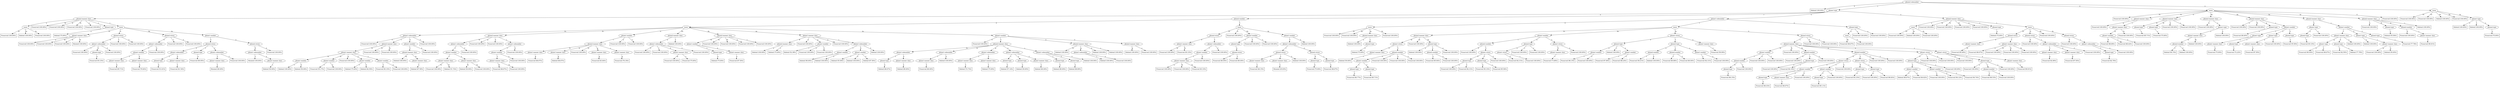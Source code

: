 digraph G {
"bg==" [ shape=ellipse label="phone2-subnumber"]
"bg==" -> "bi0w" [ label="0" ]
"bi0w" [ shape=box label="Deleted (100.00%)"]
"bg==" -> "bi0x" [ label="1" ]
"bi0x" [ shape=ellipse label="phone1-type"]
"bi0x" -> "bi0xLTA=" [ label="a" ]
"bi0xLTA=" [ shape=ellipse label="phone2-manner class"]
"bi0xLTA=" -> "bi0xLTAtMQ==" [ label="a" ]
"bi0xLTAtMQ==" [ shape=ellipse label="name"]
"bi0xLTAtMQ==" -> "bi0xLTAtMS0w" [ label="Fc" ]
"bi0xLTAtMS0w" [ shape=box label="Preserved (100.00%)"]
"bi0xLTAtMQ==" -> "bi0xLTAtMS01" [ label="Sc" ]
"bi0xLTAtMS01" [ shape=box label="Deleted (100.00%)"]
"bi0xLTAtMQ==" -> "bi0xLTAtMS02" [ label="Sr" ]
"bi0xLTAtMS02" [ shape=box label="Preserved (100.00%)"]
"bi0xLTA=" -> "bi0xLTAtMg==" [ label="fn" ]
"bi0xLTAtMg==" [ shape=box label="Preserved (100.00%)"]
"bi0xLTA=" -> "bi0xLTAtMw==" [ label="fs" ]
"bi0xLTAtMw==" [ shape=box label="Preserved (100.00%)"]
"bi0xLTA=" -> "bi0xLTAtNA==" [ label="fu" ]
"bi0xLTAtNA==" [ shape=box label="Preserved (100.00%)"]
"bi0xLTA=" -> "bi0xLTAtNg==" [ label="n" ]
"bi0xLTAtNg==" [ shape=box label="Preserved (100.00%)"]
"bi0xLTA=" -> "bi0xLTAtNw==" [ label="s" ]
"bi0xLTAtNw==" [ shape=ellipse label="phone2-type"]
"bi0xLTAtNw==" -> "bi0xLTAtNy00" [ label="o" ]
"bi0xLTAtNy00" [ shape=box label="Deleted (75.00%)"]
"bi0xLTA=" -> "bi0xLTAtOA==" [ label="v" ]
"bi0xLTAtOA==" [ shape=ellipse label="name"]
"bi0xLTAtOA==" -> "bi0xLTAtOC0x" [ label="Fr" ]
"bi0xLTAtOC0x" [ shape=ellipse label="phone1-manner class"]
"bi0xLTAtOC0x" -> "bi0xLTAtOC0xLTEw" [ label="a" ]
"bi0xLTAtOC0xLTEw" [ shape=box label="Preserved (100.00%)"]
"bi0xLTAtOC0x" -> "bi0xLTAtOC0xLTEx" [ label="fn" ]
"bi0xLTAtOC0xLTEx" [ shape=box label="Preserved (100.00%)"]
"bi0xLTAtOC0x" -> "bi0xLTAtOC0xLTEy" [ label="fs" ]
"bi0xLTAtOC0xLTEy" [ shape=box label="Preserved (100.00%)"]
"bi0xLTAtOC0x" -> "bi0xLTAtOC0xLTEz" [ label="fu" ]
"bi0xLTAtOC0xLTEz" [ shape=box label="Mutated (100.00%)"]
"bi0xLTAtOA==" -> "bi0xLTAtOC0y" [ label="G" ]
"bi0xLTAtOC0y" [ shape=ellipse label="phone2-stress"]
"bi0xLTAtOC0y" -> "bi0xLTAtOC0yLTE=" [ label="0" ]
"bi0xLTAtOC0yLTE=" [ shape=ellipse label="phone1-subnumber"]
"bi0xLTAtOC0yLTE=" -> "bi0xLTAtOC0yLTEtMQ==" [ label="1" ]
"bi0xLTAtOC0yLTEtMQ==" [ shape=box label="Preserved (100.00%)"]
"bi0xLTAtOC0yLTE=" -> "bi0xLTAtOC0yLTEtMg==" [ label="2" ]
"bi0xLTAtOC0yLTEtMg==" [ shape=ellipse label="phone2-type"]
"bi0xLTAtOC0yLTEtMg==" -> "bi0xLTAtOC0yLTEtMi0z" [ label="n" ]
"bi0xLTAtOC0yLTEtMi0z" [ shape=box label="Preserved (93.33%)"]
"bi0xLTAtOC0yLTE=" -> "bi0xLTAtOC0yLTEtMw==" [ label="3" ]
"bi0xLTAtOC0yLTEtMw==" [ shape=box label="Preserved (100.00%)"]
"bi0xLTAtOC0y" -> "bi0xLTAtOC0yLTI=" [ label="1" ]
"bi0xLTAtOC0yLTI=" [ shape=box label="Preserved (100.00%)"]
"bi0xLTAtOC0y" -> "bi0xLTAtOC0yLTM=" [ label="2" ]
"bi0xLTAtOC0yLTM=" [ shape=box label="Preserved (100.00%)"]
"bi0xLTAtOA==" -> "bi0xLTAtOC00" [ label="Nr" ]
"bi0xLTAtOC00" [ shape=ellipse label="phone2-stress"]
"bi0xLTAtOC00" -> "bi0xLTAtOC00LTE=" [ label="0" ]
"bi0xLTAtOC00LTE=" [ shape=ellipse label="phone1-subnumber"]
"bi0xLTAtOC00LTE=" -> "bi0xLTAtOC00LTEtMQ==" [ label="1" ]
"bi0xLTAtOC00LTEtMQ==" [ shape=ellipse label="phone1-number"]
"bi0xLTAtOC00LTEtMQ==" -> "bi0xLTAtOC00LTEtMS0x" [ label="1" ]
"bi0xLTAtOC00LTEtMS0x" [ shape=ellipse label="phone1-manner class"]
"bi0xLTAtOC00LTEtMS0x" -> "bi0xLTAtOC00LTEtMS0xLTE1" [ label="n" ]
"bi0xLTAtOC00LTEtMS0xLTE1" [ shape=box label="Preserved (85.71%)"]
"bi0xLTAtOC00LTEtMQ==" -> "bi0xLTAtOC00LTEtMS0y" [ label="2" ]
"bi0xLTAtOC00LTEtMS0y" [ shape=ellipse label="phone1-manner class"]
"bi0xLTAtOC00LTEtMS0y" -> "bi0xLTAtOC00LTEtMS0yLTE1" [ label="n" ]
"bi0xLTAtOC00LTEtMS0yLTE1" [ shape=box label="Preserved (76.92%)"]
"bi0xLTAtOC00LTE=" -> "bi0xLTAtOC00LTEtMg==" [ label="2" ]
"bi0xLTAtOC00LTEtMg==" [ shape=box label="Preserved (100.00%)"]
"bi0xLTAtOC00" -> "bi0xLTAtOC00LTI=" [ label="1" ]
"bi0xLTAtOC00LTI=" [ shape=box label="Preserved (100.00%)"]
"bi0xLTAtOC00" -> "bi0xLTAtOC00LTM=" [ label="2" ]
"bi0xLTAtOC00LTM=" [ shape=box label="Preserved (100.00%)"]
"bi0xLTAtOA==" -> "bi0xLTAtOC02" [ label="Sr" ]
"bi0xLTAtOC02" [ shape=ellipse label="phone1-number"]
"bi0xLTAtOC02" -> "bi0xLTAtOC02LTE=" [ label="1" ]
"bi0xLTAtOC02LTE=" [ shape=ellipse label="phone2-stress"]
"bi0xLTAtOC02LTE=" -> "bi0xLTAtOC02LTEtMQ==" [ label="0" ]
"bi0xLTAtOC02LTEtMQ==" [ shape=ellipse label="phone1-subnumber"]
"bi0xLTAtOC02LTEtMQ==" -> "bi0xLTAtOC02LTEtMS0x" [ label="1" ]
"bi0xLTAtOC02LTEtMS0x" [ shape=ellipse label="phone2-type"]
"bi0xLTAtOC02LTEtMS0x" -> "bi0xLTAtOC02LTEtMS0xLTM=" [ label="n" ]
"bi0xLTAtOC02LTEtMS0xLTM=" [ shape=box label="Preserved (51.61%)"]
"bi0xLTAtOC02LTEtMQ==" -> "bi0xLTAtOC02LTEtMS0y" [ label="2" ]
"bi0xLTAtOC02LTEtMS0y" [ shape=ellipse label="phone1-manner class"]
"bi0xLTAtOC02LTEtMS0y" -> "bi0xLTAtOC02LTEtMS0yLTE2" [ label="s" ]
"bi0xLTAtOC02LTEtMS0yLTE2" [ shape=box label="Preserved (61.54%)"]
"bi0xLTAtOC02LTE=" -> "bi0xLTAtOC02LTEtMg==" [ label="1" ]
"bi0xLTAtOC02LTEtMg==" [ shape=ellipse label="phone2-type"]
"bi0xLTAtOC02LTEtMg==" -> "bi0xLTAtOC02LTEtMi0z" [ label="n" ]
"bi0xLTAtOC02LTEtMi0z" [ shape=box label="Preserved (80.95%)"]
"bi0xLTAtOC02LTE=" -> "bi0xLTAtOC02LTEtMw==" [ label="2" ]
"bi0xLTAtOC02LTEtMw==" [ shape=ellipse label="phone1-subnumber"]
"bi0xLTAtOC02LTEtMw==" -> "bi0xLTAtOC02LTEtMy0x" [ label="1" ]
"bi0xLTAtOC02LTEtMy0x" [ shape=ellipse label="phone1-manner class"]
"bi0xLTAtOC02LTEtMy0x" -> "bi0xLTAtOC02LTEtMy0xLTE2" [ label="s" ]
"bi0xLTAtOC02LTEtMy0xLTE2" [ shape=box label="Mutated (60.00%)"]
"bi0xLTAtOC02LTEtMw==" -> "bi0xLTAtOC02LTEtMy0z" [ label="3" ]
"bi0xLTAtOC02LTEtMy0z" [ shape=box label="Preserved (100.00%)"]
"bi0xLTAtOC02" -> "bi0xLTAtOC02LTI=" [ label="2" ]
"bi0xLTAtOC02LTI=" [ shape=ellipse label="phone2-stress"]
"bi0xLTAtOC02LTI=" -> "bi0xLTAtOC02LTItMQ==" [ label="0" ]
"bi0xLTAtOC02LTItMQ==" [ shape=ellipse label="phone1-subnumber"]
"bi0xLTAtOC02LTItMQ==" -> "bi0xLTAtOC02LTItMS0x" [ label="1" ]
"bi0xLTAtOC02LTItMS0x" [ shape=box label="Mutated (100.00%)"]
"bi0xLTAtOC02LTItMQ==" -> "bi0xLTAtOC02LTItMS0y" [ label="2" ]
"bi0xLTAtOC02LTItMS0y" [ shape=ellipse label="phone1-manner class"]
"bi0xLTAtOC02LTItMS0y" -> "bi0xLTAtOC02LTItMS0yLTE2" [ label="s" ]
"bi0xLTAtOC02LTItMS0yLTE2" [ shape=box label="Deleted (50.00%)"]
"bi0xLTAtOC02LTI=" -> "bi0xLTAtOC02LTItMw==" [ label="2" ]
"bi0xLTAtOC02LTItMw==" [ shape=box label="Preserved (100.00%)"]
"bi0x" -> "bi0xLTE=" [ label="c" ]
"bi0xLTE=" [ shape=ellipse label="phone2-number"]
"bi0xLTE=" -> "bi0xLTEtMA==" [ label="0" ]
"bi0xLTEtMA==" [ shape=ellipse label="name"]
"bi0xLTEtMA==" -> "bi0xLTEtMC0w" [ label="Fc" ]
"bi0xLTEtMC0w" [ shape=ellipse label="phone1-subnumber"]
"bi0xLTEtMC0w" -> "bi0xLTEtMC0wLTA=" [ label="0" ]
"bi0xLTEtMC0wLTA=" [ shape=box label="Preserved (100.00%)"]
"bi0xLTEtMC0w" -> "bi0xLTEtMC0wLTE=" [ label="1" ]
"bi0xLTEtMC0wLTE=" [ shape=ellipse label="phone2-manner class"]
"bi0xLTEtMC0wLTE=" -> "bi0xLTEtMC0wLTEtMg==" [ label="fn" ]
"bi0xLTEtMC0wLTEtMg==" [ shape=ellipse label="phone1-manner class"]
"bi0xLTEtMC0wLTEtMg==" -> "bi0xLTEtMC0wLTEtMi0xMg==" [ label="fs" ]
"bi0xLTEtMC0wLTEtMi0xMg==" [ shape=ellipse label="phone1-number"]
"bi0xLTEtMC0wLTEtMi0xMg==" -> "bi0xLTEtMC0wLTEtMi0xMi0x" [ label="1" ]
"bi0xLTEtMC0wLTEtMi0xMi0x" [ shape=box label="Deleted (100.00%)"]
"bi0xLTEtMC0wLTEtMi0xMg==" -> "bi0xLTEtMC0wLTEtMi0xMi0y" [ label="2" ]
"bi0xLTEtMC0wLTEtMi0xMi0y" [ shape=box label="Deleted (50.00%)"]
"bi0xLTEtMC0wLTEtMg==" -> "bi0xLTEtMC0wLTEtMi0xMw==" [ label="fu" ]
"bi0xLTEtMC0wLTEtMi0xMw==" [ shape=ellipse label="phone1-number"]
"bi0xLTEtMC0wLTEtMi0xMw==" -> "bi0xLTEtMC0wLTEtMi0xMy0x" [ label="1" ]
"bi0xLTEtMC0wLTEtMi0xMy0x" [ shape=box label="Preserved (55.17%)"]
"bi0xLTEtMC0wLTEtMi0xMw==" -> "bi0xLTEtMC0wLTEtMi0xMy0y" [ label="2" ]
"bi0xLTEtMC0wLTEtMi0xMy0y" [ shape=box label="Preserved (100.00%)"]
"bi0xLTEtMC0wLTEtMg==" -> "bi0xLTEtMC0wLTEtMi0xNA==" [ label="g" ]
"bi0xLTEtMC0wLTEtMi0xNA==" [ shape=box label="Preserved (100.00%)"]
"bi0xLTEtMC0wLTEtMg==" -> "bi0xLTEtMC0wLTEtMi0xNQ==" [ label="n" ]
"bi0xLTEtMC0wLTEtMi0xNQ==" [ shape=ellipse label="phone1-number"]
"bi0xLTEtMC0wLTEtMi0xNQ==" -> "bi0xLTEtMC0wLTEtMi0xNS0x" [ label="1" ]
"bi0xLTEtMC0wLTEtMi0xNS0x" [ shape=box label="Deleted (75.00%)"]
"bi0xLTEtMC0wLTEtMi0xNQ==" -> "bi0xLTEtMC0wLTEtMi0xNS0y" [ label="2" ]
"bi0xLTEtMC0wLTEtMi0xNS0y" [ shape=box label="Deleted (62.50%)"]
"bi0xLTEtMC0wLTEtMg==" -> "bi0xLTEtMC0wLTEtMi0xNg==" [ label="s" ]
"bi0xLTEtMC0wLTEtMi0xNg==" [ shape=ellipse label="phone1-number"]
"bi0xLTEtMC0wLTEtMi0xNg==" -> "bi0xLTEtMC0wLTEtMi0xNi0x" [ label="1" ]
"bi0xLTEtMC0wLTEtMi0xNi0x" [ shape=box label="Preserved (83.33%)"]
"bi0xLTEtMC0wLTEtMi0xNg==" -> "bi0xLTEtMC0wLTEtMi0xNi0y" [ label="2" ]
"bi0xLTEtMC0wLTEtMi0xNi0y" [ shape=box label="Preserved (100.00%)"]
"bi0xLTEtMC0wLTE=" -> "bi0xLTEtMC0wLTEtMw==" [ label="fs" ]
"bi0xLTEtMC0wLTEtMw==" [ shape=box label="Preserved (100.00%)"]
"bi0xLTEtMC0wLTE=" -> "bi0xLTEtMC0wLTEtNA==" [ label="fu" ]
"bi0xLTEtMC0wLTEtNA==" [ shape=box label="Preserved (100.00%)"]
"bi0xLTEtMC0w" -> "bi0xLTEtMC0wLTI=" [ label="2" ]
"bi0xLTEtMC0wLTI=" [ shape=ellipse label="phone1-number"]
"bi0xLTEtMC0wLTI=" -> "bi0xLTEtMC0wLTItMQ==" [ label="1" ]
"bi0xLTEtMC0wLTItMQ==" [ shape=ellipse label="phone2-manner class"]
"bi0xLTEtMC0wLTItMQ==" -> "bi0xLTEtMC0wLTItMS0y" [ label="fn" ]
"bi0xLTEtMC0wLTItMS0y" [ shape=box label="Deleted (100.00%)"]
"bi0xLTEtMC0wLTItMQ==" -> "bi0xLTEtMC0wLTItMS0z" [ label="fs" ]
"bi0xLTEtMC0wLTItMS0z" [ shape=ellipse label="phone1-manner class"]
"bi0xLTEtMC0wLTItMS0z" -> "bi0xLTEtMC0wLTItMS0zLTE2" [ label="s" ]
"bi0xLTEtMC0wLTItMS0zLTE2" [ shape=box label="Deleted (87.50%)"]
"bi0xLTEtMC0wLTI=" -> "bi0xLTEtMC0wLTItMg==" [ label="2" ]
"bi0xLTEtMC0wLTItMg==" [ shape=box label="Preserved (100.00%)"]
"bi0xLTEtMC0w" -> "bi0xLTEtMC0wLTM=" [ label="3" ]
"bi0xLTEtMC0wLTM=" [ shape=box label="Preserved (100.00%)"]
"bi0xLTEtMA==" -> "bi0xLTEtMC0x" [ label="Fr" ]
"bi0xLTEtMC0x" [ shape=ellipse label="phone2-manner class"]
"bi0xLTEtMC0x" -> "bi0xLTEtMC0xLTI=" [ label="fn" ]
"bi0xLTEtMC0xLTI=" [ shape=ellipse label="phone1-subnumber"]
"bi0xLTEtMC0xLTI=" -> "bi0xLTEtMC0xLTItMQ==" [ label="1" ]
"bi0xLTEtMC0xLTItMQ==" [ shape=ellipse label="phone1-number"]
"bi0xLTEtMC0xLTItMQ==" -> "bi0xLTEtMC0xLTItMS0x" [ label="1" ]
"bi0xLTEtMC0xLTItMS0x" [ shape=ellipse label="phone1-manner class"]
"bi0xLTEtMC0xLTItMS0x" -> "bi0xLTEtMC0xLTItMS0xLTEy" [ label="fs" ]
"bi0xLTEtMC0xLTItMS0xLTEy" [ shape=box label="Preserved (100.00%)"]
"bi0xLTEtMC0xLTItMS0x" -> "bi0xLTEtMC0xLTItMS0xLTEz" [ label="fu" ]
"bi0xLTEtMC0xLTItMS0xLTEz" [ shape=box label="Deleted (51.72%)"]
"bi0xLTEtMC0xLTItMQ==" -> "bi0xLTEtMC0xLTItMS0y" [ label="2" ]
"bi0xLTEtMC0xLTItMS0y" [ shape=ellipse label="phone1-manner class"]
"bi0xLTEtMC0xLTItMS0y" -> "bi0xLTEtMC0xLTItMS0yLTEy" [ label="fs" ]
"bi0xLTEtMC0xLTItMS0yLTEy" [ shape=box label="Deleted (50.00%)"]
"bi0xLTEtMC0xLTItMS0y" -> "bi0xLTEtMC0xLTItMS0yLTEz" [ label="fu" ]
"bi0xLTEtMC0xLTItMS0yLTEz" [ shape=box label="Preserved (100.00%)"]
"bi0xLTEtMC0xLTI=" -> "bi0xLTEtMC0xLTItMw==" [ label="3" ]
"bi0xLTEtMC0xLTItMw==" [ shape=box label="Preserved (100.00%)"]
"bi0xLTEtMC0x" -> "bi0xLTEtMC0xLTU=" [ label="g" ]
"bi0xLTEtMC0xLTU=" [ shape=box label="Preserved (100.00%)"]
"bi0xLTEtMC0x" -> "bi0xLTEtMC0xLTY=" [ label="n" ]
"bi0xLTEtMC0xLTY=" [ shape=box label="Preserved (100.00%)"]
"bi0xLTEtMC0x" -> "bi0xLTEtMC0xLTc=" [ label="s" ]
"bi0xLTEtMC0xLTc=" [ shape=ellipse label="phone1-subnumber"]
"bi0xLTEtMC0xLTc=" -> "bi0xLTEtMC0xLTctMQ==" [ label="1" ]
"bi0xLTEtMC0xLTctMQ==" [ shape=ellipse label="phone1-number"]
"bi0xLTEtMC0xLTctMQ==" -> "bi0xLTEtMC0xLTctMS0x" [ label="1" ]
"bi0xLTEtMC0xLTctMS0x" [ shape=ellipse label="phone1-manner class"]
"bi0xLTEtMC0xLTctMS0x" -> "bi0xLTEtMC0xLTctMS0xLTEy" [ label="fs" ]
"bi0xLTEtMC0xLTctMS0xLTEy" [ shape=box label="Preserved (66.67%)"]
"bi0xLTEtMC0xLTctMS0x" -> "bi0xLTEtMC0xLTctMS0xLTEz" [ label="fu" ]
"bi0xLTEtMC0xLTctMS0xLTEz" [ shape=box label="Preserved (100.00%)"]
"bi0xLTEtMC0xLTctMQ==" -> "bi0xLTEtMC0xLTctMS0y" [ label="2" ]
"bi0xLTEtMC0xLTctMS0y" [ shape=box label="Preserved (100.00%)"]
"bi0xLTEtMC0xLTc=" -> "bi0xLTEtMC0xLTctMg==" [ label="2" ]
"bi0xLTEtMC0xLTctMg==" [ shape=box label="Preserved (100.00%)"]
"bi0xLTEtMA==" -> "bi0xLTEtMC0y" [ label="G" ]
"bi0xLTEtMC0y" [ shape=ellipse label="phone1-number"]
"bi0xLTEtMC0y" -> "bi0xLTEtMC0yLTE=" [ label="1" ]
"bi0xLTEtMC0yLTE=" [ shape=ellipse label="phone2-manner class"]
"bi0xLTEtMC0yLTE=" -> "bi0xLTEtMC0yLTEtMg==" [ label="fn" ]
"bi0xLTEtMC0yLTEtMg==" [ shape=ellipse label="phone1-manner class"]
"bi0xLTEtMC0yLTEtMg==" -> "bi0xLTEtMC0yLTEtMi0xNA==" [ label="g" ]
"bi0xLTEtMC0yLTEtMi0xNA==" [ shape=box label="Preserved (66.67%)"]
"bi0xLTEtMC0yLTE=" -> "bi0xLTEtMC0yLTEtMw==" [ label="fs" ]
"bi0xLTEtMC0yLTEtMw==" [ shape=ellipse label="phone1-manner class"]
"bi0xLTEtMC0yLTEtMw==" -> "bi0xLTEtMC0yLTEtMy0xNA==" [ label="g" ]
"bi0xLTEtMC0yLTEtMy0xNA==" [ shape=box label="Deleted (66.67%)"]
"bi0xLTEtMC0yLTE=" -> "bi0xLTEtMC0yLTEtNA==" [ label="fu" ]
"bi0xLTEtMC0yLTEtNA==" [ shape=box label="Preserved (100.00%)"]
"bi0xLTEtMC0yLTE=" -> "bi0xLTEtMC0yLTEtNQ==" [ label="g" ]
"bi0xLTEtMC0yLTEtNQ==" [ shape=ellipse label="phone1-manner class"]
"bi0xLTEtMC0yLTEtNQ==" -> "bi0xLTEtMC0yLTEtNS0xNA==" [ label="g" ]
"bi0xLTEtMC0yLTEtNS0xNA==" [ shape=box label="Preserved (63.64%)"]
"bi0xLTEtMC0yLTE=" -> "bi0xLTEtMC0yLTEtNw==" [ label="s" ]
"bi0xLTEtMC0yLTEtNw==" [ shape=ellipse label="phone1-manner class"]
"bi0xLTEtMC0yLTEtNw==" -> "bi0xLTEtMC0yLTEtNy0xNA==" [ label="g" ]
"bi0xLTEtMC0yLTEtNy0xNA==" [ shape=box label="Preserved (76.19%)"]
"bi0xLTEtMC0y" -> "bi0xLTEtMC0yLTI=" [ label="2" ]
"bi0xLTEtMC0yLTI=" [ shape=box label="Preserved (100.00%)"]
"bi0xLTEtMC0y" -> "bi0xLTEtMC0yLTM=" [ label="3" ]
"bi0xLTEtMC0yLTM=" [ shape=box label="Preserved (100.00%)"]
"bi0xLTEtMA==" -> "bi0xLTEtMC0z" [ label="Nc" ]
"bi0xLTEtMC0z" [ shape=ellipse label="phone2-manner class"]
"bi0xLTEtMC0z" -> "bi0xLTEtMC0zLTY=" [ label="n" ]
"bi0xLTEtMC0zLTY=" [ shape=ellipse label="phone1-subnumber"]
"bi0xLTEtMC0zLTY=" -> "bi0xLTEtMC0zLTYtMA==" [ label="0" ]
"bi0xLTEtMC0zLTYtMA==" [ shape=box label="Preserved (100.00%)"]
"bi0xLTEtMC0zLTY=" -> "bi0xLTEtMC0zLTYtMQ==" [ label="1" ]
"bi0xLTEtMC0zLTYtMQ==" [ shape=box label="Preserved (100.00%)"]
"bi0xLTEtMC0zLTY=" -> "bi0xLTEtMC0zLTYtMg==" [ label="2" ]
"bi0xLTEtMC0zLTYtMg==" [ shape=ellipse label="phone1-manner class"]
"bi0xLTEtMC0zLTYtMg==" -> "bi0xLTEtMC0zLTYtMi0xMg==" [ label="fs" ]
"bi0xLTEtMC0zLTYtMi0xMg==" [ shape=box label="Preserved (100.00%)"]
"bi0xLTEtMC0zLTYtMg==" -> "bi0xLTEtMC0zLTYtMi0xNg==" [ label="s" ]
"bi0xLTEtMC0zLTYtMi0xNg==" [ shape=box label="Preserved (75.00%)"]
"bi0xLTEtMC0zLTY=" -> "bi0xLTEtMC0zLTYtMw==" [ label="3" ]
"bi0xLTEtMC0zLTYtMw==" [ shape=box label="Preserved (100.00%)"]
"bi0xLTEtMC0z" -> "bi0xLTEtMC0zLTc=" [ label="s" ]
"bi0xLTEtMC0zLTc=" [ shape=box label="Deleted (100.00%)"]
"bi0xLTEtMA==" -> "bi0xLTEtMC00" [ label="Nr" ]
"bi0xLTEtMC00" [ shape=ellipse label="phone2-manner class"]
"bi0xLTEtMC00" -> "bi0xLTEtMC00LTI=" [ label="fn" ]
"bi0xLTEtMC00LTI=" [ shape=ellipse label="phone1-number"]
"bi0xLTEtMC00LTI=" -> "bi0xLTEtMC00LTItMQ==" [ label="1" ]
"bi0xLTEtMC00LTItMQ==" [ shape=ellipse label="phone2-type"]
"bi0xLTEtMC00LTItMQ==" -> "bi0xLTEtMC00LTItMS00" [ label="o" ]
"bi0xLTEtMC00LTItMS00" [ shape=box label="Deleted (75.00%)"]
"bi0xLTEtMC00LTI=" -> "bi0xLTEtMC00LTItMg==" [ label="2" ]
"bi0xLTEtMC00LTItMg==" [ shape=ellipse label="phone1-manner class"]
"bi0xLTEtMC00LTItMg==" -> "bi0xLTEtMC00LTItMi0xNQ==" [ label="n" ]
"bi0xLTEtMC00LTItMi0xNQ==" [ shape=box label="Preserved (87.50%)"]
"bi0xLTEtMC00" -> "bi0xLTEtMC00LTM=" [ label="fs" ]
"bi0xLTEtMC00LTM=" [ shape=box label="Preserved (100.00%)"]
"bi0xLTEtMC00" -> "bi0xLTEtMC00LTQ=" [ label="fu" ]
"bi0xLTEtMC00LTQ=" [ shape=box label="Preserved (100.00%)"]
"bi0xLTEtMC00" -> "bi0xLTEtMC00LTU=" [ label="g" ]
"bi0xLTEtMC00LTU=" [ shape=box label="Preserved (100.00%)"]
"bi0xLTEtMC00" -> "bi0xLTEtMC00LTc=" [ label="s" ]
"bi0xLTEtMC00LTc=" [ shape=box label="Preserved (100.00%)"]
"bi0xLTEtMA==" -> "bi0xLTEtMC01" [ label="Sc" ]
"bi0xLTEtMC01" [ shape=ellipse label="phone1-manner class"]
"bi0xLTEtMC01" -> "bi0xLTEtMC01LTA=" [ label="#" ]
"bi0xLTEtMC01LTA=" [ shape=ellipse label="phone2-manner class"]
"bi0xLTEtMC01LTA=" -> "bi0xLTEtMC01LTAtMQ==" [ label="a" ]
"bi0xLTEtMC01LTAtMQ==" [ shape=box label="Deleted (100.00%)"]
"bi0xLTEtMC01LTA=" -> "bi0xLTEtMC01LTAtNw==" [ label="s" ]
"bi0xLTEtMC01LTAtNw==" [ shape=box label="Deleted (75.00%)"]
"bi0xLTEtMC01" -> "bi0xLTEtMC01LTEw" [ label="a" ]
"bi0xLTEtMC01LTEw" [ shape=box label="Preserved (100.00%)"]
"bi0xLTEtMC01" -> "bi0xLTEtMC01LTE0" [ label="g" ]
"bi0xLTEtMC01LTE0" [ shape=ellipse label="phone1-number"]
"bi0xLTEtMC01LTE0" -> "bi0xLTEtMC01LTE0LTE=" [ label="1" ]
"bi0xLTEtMC01LTE0LTE=" [ shape=box label="Deleted (52.38%)"]
"bi0xLTEtMC01LTE0" -> "bi0xLTEtMC01LTE0LTI=" [ label="2" ]
"bi0xLTEtMC01LTE0LTI=" [ shape=box label="Preserved (100.00%)"]
"bi0xLTEtMC01LTE0" -> "bi0xLTEtMC01LTE0LTM=" [ label="3" ]
"bi0xLTEtMC01LTE0LTM=" [ shape=box label="Preserved (100.00%)"]
"bi0xLTEtMC01" -> "bi0xLTEtMC01LTE1" [ label="n" ]
"bi0xLTEtMC01LTE1" [ shape=box label="Preserved (100.00%)"]
"bi0xLTEtMC01" -> "bi0xLTEtMC01LTE2" [ label="s" ]
"bi0xLTEtMC01LTE2" [ shape=ellipse label="phone1-subnumber"]
"bi0xLTEtMC01LTE2" -> "bi0xLTEtMC01LTE2LTE=" [ label="1" ]
"bi0xLTEtMC01LTE2LTE=" [ shape=ellipse label="phone1-number"]
"bi0xLTEtMC01LTE2LTE=" -> "bi0xLTEtMC01LTE2LTEtMQ==" [ label="1" ]
"bi0xLTEtMC01LTE2LTEtMQ==" [ shape=box label="Deleted (90.00%)"]
"bi0xLTEtMC01LTE2LTE=" -> "bi0xLTEtMC01LTE2LTEtMg==" [ label="2" ]
"bi0xLTEtMC01LTE2LTEtMg==" [ shape=box label="Deleted (100.00%)"]
"bi0xLTEtMC01LTE2" -> "bi0xLTEtMC01LTE2LTI=" [ label="2" ]
"bi0xLTEtMC01LTE2LTI=" [ shape=ellipse label="phone1-number"]
"bi0xLTEtMC01LTE2LTI=" -> "bi0xLTEtMC01LTE2LTItMQ==" [ label="1" ]
"bi0xLTEtMC01LTE2LTItMQ==" [ shape=box label="Deleted (55.56%)"]
"bi0xLTEtMC01LTE2LTI=" -> "bi0xLTEtMC01LTE2LTItMg==" [ label="2" ]
"bi0xLTEtMC01LTE2LTItMg==" [ shape=box label="Deleted (100.00%)"]
"bi0xLTEtMC01LTE2LTI=" -> "bi0xLTEtMC01LTE2LTItMw==" [ label="3" ]
"bi0xLTEtMC01LTE2LTItMw==" [ shape=box label="Deleted (87.50%)"]
"bi0xLTEtMC01LTE2" -> "bi0xLTEtMC01LTE2LTM=" [ label="3" ]
"bi0xLTEtMC01LTE2LTM=" [ shape=box label="Deleted (100.00%)"]
"bi0xLTEtMA==" -> "bi0xLTEtMC02" [ label="Sr" ]
"bi0xLTEtMC02" [ shape=ellipse label="phone1-number"]
"bi0xLTEtMC02" -> "bi0xLTEtMC02LTA=" [ label="0" ]
"bi0xLTEtMC02LTA=" [ shape=box label="Preserved (100.00%)"]
"bi0xLTEtMC02" -> "bi0xLTEtMC02LTE=" [ label="1" ]
"bi0xLTEtMC02LTE=" [ shape=ellipse label="phone2-manner class"]
"bi0xLTEtMC02LTE=" -> "bi0xLTEtMC02LTEtMg==" [ label="fn" ]
"bi0xLTEtMC02LTEtMg==" [ shape=ellipse label="phone1-subnumber"]
"bi0xLTEtMC02LTEtMg==" -> "bi0xLTEtMC02LTEtMi0x" [ label="1" ]
"bi0xLTEtMC02LTEtMi0x" [ shape=ellipse label="phone2-type"]
"bi0xLTEtMC02LTEtMi0x" -> "bi0xLTEtMC02LTEtMi0xLTQ=" [ label="o" ]
"bi0xLTEtMC02LTEtMi0xLTQ=" [ shape=box label="Deleted (66.67%)"]
"bi0xLTEtMC02LTEtMg==" -> "bi0xLTEtMC02LTEtMi0y" [ label="2" ]
"bi0xLTEtMC02LTEtMi0y" [ shape=ellipse label="phone1-manner class"]
"bi0xLTEtMC02LTEtMi0y" -> "bi0xLTEtMC02LTEtMi0yLTE2" [ label="s" ]
"bi0xLTEtMC02LTEtMi0yLTE2" [ shape=box label="Deleted (80.00%)"]
"bi0xLTEtMC02LTE=" -> "bi0xLTEtMC02LTEtMw==" [ label="fs" ]
"bi0xLTEtMC02LTEtMw==" [ shape=ellipse label="phone1-subnumber"]
"bi0xLTEtMC02LTEtMw==" -> "bi0xLTEtMC02LTEtMy0x" [ label="1" ]
"bi0xLTEtMC02LTEtMy0x" [ shape=ellipse label="phone1-manner class"]
"bi0xLTEtMC02LTEtMy0x" -> "bi0xLTEtMC02LTEtMy0xLTE2" [ label="s" ]
"bi0xLTEtMC02LTEtMy0xLTE2" [ shape=box label="Preserved (60.00%)"]
"bi0xLTEtMC02LTEtMw==" -> "bi0xLTEtMC02LTEtMy0y" [ label="2" ]
"bi0xLTEtMC02LTEtMy0y" [ shape=box label="Deleted (100.00%)"]
"bi0xLTEtMC02LTE=" -> "bi0xLTEtMC02LTEtNQ==" [ label="g" ]
"bi0xLTEtMC02LTEtNQ==" [ shape=ellipse label="phone1-subnumber"]
"bi0xLTEtMC02LTEtNQ==" -> "bi0xLTEtMC02LTEtNS0x" [ label="1" ]
"bi0xLTEtMC02LTEtNS0x" [ shape=ellipse label="phone1-manner class"]
"bi0xLTEtMC02LTEtNS0x" -> "bi0xLTEtMC02LTEtNS0xLTE2" [ label="s" ]
"bi0xLTEtMC02LTEtNS0xLTE2" [ shape=box label="Deleted (72.73%)"]
"bi0xLTEtMC02LTEtNQ==" -> "bi0xLTEtMC02LTEtNS0y" [ label="2" ]
"bi0xLTEtMC02LTEtNS0y" [ shape=ellipse label="phone1-manner class"]
"bi0xLTEtMC02LTEtNS0y" -> "bi0xLTEtMC02LTEtNS0yLTE2" [ label="s" ]
"bi0xLTEtMC02LTEtNS0yLTE2" [ shape=box label="Deleted (75.00%)"]
"bi0xLTEtMC02LTE=" -> "bi0xLTEtMC02LTEtNg==" [ label="n" ]
"bi0xLTEtMC02LTEtNg==" [ shape=ellipse label="phone1-subnumber"]
"bi0xLTEtMC02LTEtNg==" -> "bi0xLTEtMC02LTEtNi0x" [ label="1" ]
"bi0xLTEtMC02LTEtNi0x" [ shape=ellipse label="phone2-type"]
"bi0xLTEtMC02LTEtNi0x" -> "bi0xLTEtMC02LTEtNi0xLTQ=" [ label="o" ]
"bi0xLTEtMC02LTEtNi0xLTQ=" [ shape=box label="Deleted (57.14%)"]
"bi0xLTEtMC02LTEtNg==" -> "bi0xLTEtMC02LTEtNi0y" [ label="2" ]
"bi0xLTEtMC02LTEtNi0y" [ shape=ellipse label="phone2-type"]
"bi0xLTEtMC02LTEtNi0y" -> "bi0xLTEtMC02LTEtNi0yLTQ=" [ label="o" ]
"bi0xLTEtMC02LTEtNi0yLTQ=" [ shape=box label="Deleted (50.00%)"]
"bi0xLTEtMC02LTEtNg==" -> "bi0xLTEtMC02LTEtNi0z" [ label="3" ]
"bi0xLTEtMC02LTEtNi0z" [ shape=ellipse label="phone1-manner class"]
"bi0xLTEtMC02LTEtNi0z" -> "bi0xLTEtMC02LTEtNi0zLTE2" [ label="s" ]
"bi0xLTEtMC02LTEtNi0zLTE2" [ shape=box label="Deleted (60.00%)"]
"bi0xLTEtMC02LTE=" -> "bi0xLTEtMC02LTEtNw==" [ label="s" ]
"bi0xLTEtMC02LTEtNw==" [ shape=ellipse label="phone1-subnumber"]
"bi0xLTEtMC02LTEtNw==" -> "bi0xLTEtMC02LTEtNy0x" [ label="1" ]
"bi0xLTEtMC02LTEtNy0x" [ shape=ellipse label="phone2-type"]
"bi0xLTEtMC02LTEtNy0x" -> "bi0xLTEtMC02LTEtNy0xLTQ=" [ label="o" ]
"bi0xLTEtMC02LTEtNy0xLTQ=" [ shape=box label="Deleted (80.00%)"]
"bi0xLTEtMC02LTEtNw==" -> "bi0xLTEtMC02LTEtNy0y" [ label="2" ]
"bi0xLTEtMC02LTEtNy0y" [ shape=ellipse label="phone2-type"]
"bi0xLTEtMC02LTEtNy0y" -> "bi0xLTEtMC02LTEtNy0yLTQ=" [ label="o" ]
"bi0xLTEtMC02LTEtNy0yLTQ=" [ shape=box label="Deleted (88.89%)"]
"bi0xLTEtMC02LTEtNw==" -> "bi0xLTEtMC02LTEtNy0z" [ label="3" ]
"bi0xLTEtMC02LTEtNy0z" [ shape=box label="Deleted (100.00%)"]
"bi0xLTEtMC02" -> "bi0xLTEtMC02LTI=" [ label="2" ]
"bi0xLTEtMC02LTI=" [ shape=ellipse label="phone2-manner class"]
"bi0xLTEtMC02LTI=" -> "bi0xLTEtMC02LTItMg==" [ label="fn" ]
"bi0xLTEtMC02LTItMg==" [ shape=box label="Deleted (100.00%)"]
"bi0xLTEtMC02LTI=" -> "bi0xLTEtMC02LTItNQ==" [ label="g" ]
"bi0xLTEtMC02LTItNQ==" [ shape=ellipse label="phone1-subnumber"]
"bi0xLTEtMC02LTItNQ==" -> "bi0xLTEtMC02LTItNS0x" [ label="1" ]
"bi0xLTEtMC02LTItNS0x" [ shape=box label="Deleted (100.00%)"]
"bi0xLTEtMC02LTItNQ==" -> "bi0xLTEtMC02LTItNS0y" [ label="2" ]
"bi0xLTEtMC02LTItNS0y" [ shape=box label="Preserved (100.00%)"]
"bi0xLTEtMC02LTI=" -> "bi0xLTEtMC02LTItNg==" [ label="n" ]
"bi0xLTEtMC02LTItNg==" [ shape=box label="Deleted (100.00%)"]
"bi0xLTEtMC02LTI=" -> "bi0xLTEtMC02LTItNw==" [ label="s" ]
"bi0xLTEtMC02LTItNw==" [ shape=box label="Deleted (100.00%)"]
"bi0xLTEtMC02" -> "bi0xLTEtMC02LTM=" [ label="3" ]
"bi0xLTEtMC02LTM=" [ shape=ellipse label="phone2-manner class"]
"bi0xLTEtMC02LTM=" -> "bi0xLTEtMC02LTMtNQ==" [ label="g" ]
"bi0xLTEtMC02LTMtNQ==" [ shape=box label="Deleted (100.00%)"]
"bi0xLTEtMC02LTM=" -> "bi0xLTEtMC02LTMtNw==" [ label="s" ]
"bi0xLTEtMC02LTMtNw==" [ shape=box label="Preserved (100.00%)"]
"bi0xLTE=" -> "bi0xLTEtMQ==" [ label="1" ]
"bi0xLTEtMQ==" [ shape=ellipse label="name"]
"bi0xLTEtMQ==" -> "bi0xLTEtMS0x" [ label="Fr" ]
"bi0xLTEtMS0x" [ shape=ellipse label="phone2-stress"]
"bi0xLTEtMS0x" -> "bi0xLTEtMS0xLTE=" [ label="0" ]
"bi0xLTEtMS0xLTE=" [ shape=ellipse label="phone1-manner class"]
"bi0xLTEtMS0xLTE=" -> "bi0xLTEtMS0xLTEtMTI=" [ label="fs" ]
"bi0xLTEtMS0xLTEtMTI=" [ shape=box label="Preserved (100.00%)"]
"bi0xLTEtMS0xLTE=" -> "bi0xLTEtMS0xLTEtMTM=" [ label="fu" ]
"bi0xLTEtMS0xLTEtMTM=" [ shape=box label="Preserved (83.33%)"]
"bi0xLTEtMS0x" -> "bi0xLTEtMS0xLTI=" [ label="1" ]
"bi0xLTEtMS0xLTI=" [ shape=ellipse label="phone1-subnumber"]
"bi0xLTEtMS0xLTI=" -> "bi0xLTEtMS0xLTItMQ==" [ label="1" ]
"bi0xLTEtMS0xLTItMQ==" [ shape=ellipse label="phone1-number"]
"bi0xLTEtMS0xLTItMQ==" -> "bi0xLTEtMS0xLTItMS0x" [ label="1" ]
"bi0xLTEtMS0xLTItMS0x" [ shape=ellipse label="phone1-manner class"]
"bi0xLTEtMS0xLTItMS0x" -> "bi0xLTEtMS0xLTItMS0xLTEw" [ label="a" ]
"bi0xLTEtMS0xLTItMS0xLTEw" [ shape=box label="Preserved (100.00%)"]
"bi0xLTEtMS0xLTItMS0x" -> "bi0xLTEtMS0xLTItMS0xLTEy" [ label="fs" ]
"bi0xLTEtMS0xLTItMS0xLTEy" [ shape=box label="Preserved (100.00%)"]
"bi0xLTEtMS0xLTItMS0x" -> "bi0xLTEtMS0xLTItMS0xLTEz" [ label="fu" ]
"bi0xLTEtMS0xLTItMS0xLTEz" [ shape=box label="Preserved (83.33%)"]
"bi0xLTEtMS0xLTItMQ==" -> "bi0xLTEtMS0xLTItMS0y" [ label="2" ]
"bi0xLTEtMS0xLTItMS0y" [ shape=box label="Preserved (100.00%)"]
"bi0xLTEtMS0xLTI=" -> "bi0xLTEtMS0xLTItMg==" [ label="2" ]
"bi0xLTEtMS0xLTItMg==" [ shape=box label="Preserved (100.00%)"]
"bi0xLTEtMQ==" -> "bi0xLTEtMS0y" [ label="G" ]
"bi0xLTEtMS0y" [ shape=box label="Preserved (100.00%)"]
"bi0xLTEtMQ==" -> "bi0xLTEtMS00" [ label="Nr" ]
"bi0xLTEtMS00" [ shape=ellipse label="phone1-number"]
"bi0xLTEtMS00" -> "bi0xLTEtMS00LTE=" [ label="1" ]
"bi0xLTEtMS00LTE=" [ shape=ellipse label="phone2-type"]
"bi0xLTEtMS00LTE=" -> "bi0xLTEtMS00LTEtMw==" [ label="n" ]
"bi0xLTEtMS00LTEtMw==" [ shape=ellipse label="phone2-stress"]
"bi0xLTEtMS00LTEtMw==" -> "bi0xLTEtMS00LTEtMy0x" [ label="0" ]
"bi0xLTEtMS00LTEtMy0x" [ shape=box label="Preserved (80.00%)"]
"bi0xLTEtMS00LTEtMw==" -> "bi0xLTEtMS00LTEtMy0y" [ label="1" ]
"bi0xLTEtMS00LTEtMy0y" [ shape=box label="Preserved (80.00%)"]
"bi0xLTEtMS00" -> "bi0xLTEtMS00LTI=" [ label="2" ]
"bi0xLTEtMS00LTI=" [ shape=box label="Preserved (100.00%)"]
"bi0xLTEtMS00" -> "bi0xLTEtMS00LTM=" [ label="3" ]
"bi0xLTEtMS00LTM=" [ shape=box label="Preserved (100.00%)"]
"bi0xLTEtMQ==" -> "bi0xLTEtMS02" [ label="Sr" ]
"bi0xLTEtMS02" [ shape=ellipse label="phone1-number"]
"bi0xLTEtMS02" -> "bi0xLTEtMS02LTE=" [ label="1" ]
"bi0xLTEtMS02LTE=" [ shape=ellipse label="phone1-subnumber"]
"bi0xLTEtMS02LTE=" -> "bi0xLTEtMS02LTEtMQ==" [ label="1" ]
"bi0xLTEtMS02LTEtMQ==" [ shape=ellipse label="phone2-stress"]
"bi0xLTEtMS02LTEtMQ==" -> "bi0xLTEtMS02LTEtMS0x" [ label="0" ]
"bi0xLTEtMS02LTEtMS0x" [ shape=ellipse label="phone1-manner class"]
"bi0xLTEtMS02LTEtMS0x" -> "bi0xLTEtMS02LTEtMS0xLTE2" [ label="s" ]
"bi0xLTEtMS02LTEtMS0xLTE2" [ shape=box label="Preserved (46.15%)"]
"bi0xLTEtMS02LTEtMQ==" -> "bi0xLTEtMS02LTEtMS0y" [ label="1" ]
"bi0xLTEtMS02LTEtMS0y" [ shape=ellipse label="phone1-manner class"]
"bi0xLTEtMS02LTEtMS0y" -> "bi0xLTEtMS02LTEtMS0yLTE2" [ label="s" ]
"bi0xLTEtMS02LTEtMS0yLTE2" [ shape=box label="Mutated (45.83%)"]
"bi0xLTEtMS02LTEtMQ==" -> "bi0xLTEtMS02LTEtMS0z" [ label="2" ]
"bi0xLTEtMS02LTEtMS0z" [ shape=box label="Deleted (100.00%)"]
"bi0xLTEtMS02LTE=" -> "bi0xLTEtMS02LTEtMg==" [ label="2" ]
"bi0xLTEtMS02LTEtMg==" [ shape=ellipse label="phone2-stress"]
"bi0xLTEtMS02LTEtMg==" -> "bi0xLTEtMS02LTEtMi0x" [ label="0" ]
"bi0xLTEtMS02LTEtMi0x" [ shape=ellipse label="phone2-type"]
"bi0xLTEtMS02LTEtMi0x" -> "bi0xLTEtMS02LTEtMi0xLTM=" [ label="n" ]
"bi0xLTEtMS02LTEtMi0xLTM=" [ shape=box label="Preserved (75.00%)"]
"bi0xLTEtMS02LTEtMg==" -> "bi0xLTEtMS02LTEtMi0y" [ label="1" ]
"bi0xLTEtMS02LTEtMi0y" [ shape=ellipse label="phone2-type"]
"bi0xLTEtMS02LTEtMi0y" -> "bi0xLTEtMS02LTEtMi0yLTM=" [ label="n" ]
"bi0xLTEtMS02LTEtMi0yLTM=" [ shape=box label="Preserved (66.67%)"]
"bi0xLTEtMS02" -> "bi0xLTEtMS02LTI=" [ label="2" ]
"bi0xLTEtMS02LTI=" [ shape=box label="Deleted (100.00%)"]
"bi0x" -> "bi0xLTI=" [ label="n" ]
"bi0xLTI=" [ shape=ellipse label="phone1-subnumber"]
"bi0xLTI=" -> "bi0xLTItMA==" [ label="0" ]
"bi0xLTItMA==" [ shape=ellipse label="name"]
"bi0xLTItMA==" -> "bi0xLTItMC0w" [ label="Fc" ]
"bi0xLTItMC0w" [ shape=box label="Preserved (100.00%)"]
"bi0xLTItMA==" -> "bi0xLTItMC0z" [ label="Nc" ]
"bi0xLTItMC0z" [ shape=box label="Preserved (100.00%)"]
"bi0xLTItMA==" -> "bi0xLTItMC01" [ label="Sc" ]
"bi0xLTItMC01" [ shape=ellipse label="phone2-manner class"]
"bi0xLTItMC01" -> "bi0xLTItMC01LTE=" [ label="a" ]
"bi0xLTItMC01LTE=" [ shape=box label="Deleted (100.00%)"]
"bi0xLTItMC01" -> "bi0xLTItMC01LTc=" [ label="s" ]
"bi0xLTItMC01LTc=" [ shape=ellipse label="phone2-type"]
"bi0xLTItMC01LTc=" -> "bi0xLTItMC01LTctNA==" [ label="o" ]
"bi0xLTItMC01LTctNA==" [ shape=box label="Deleted (75.00%)"]
"bi0xLTItMA==" -> "bi0xLTItMC02" [ label="Sr" ]
"bi0xLTItMC02" [ shape=box label="Preserved (100.00%)"]
"bi0xLTI=" -> "bi0xLTItMQ==" [ label="1" ]
"bi0xLTItMQ==" [ shape=ellipse label="name"]
"bi0xLTItMQ==" -> "bi0xLTItMS0w" [ label="Fc" ]
"bi0xLTItMS0w" [ shape=ellipse label="phone2-manner class"]
"bi0xLTItMS0w" -> "bi0xLTItMS0wLTI=" [ label="fn" ]
"bi0xLTItMS0wLTI=" [ shape=ellipse label="phone1-stress"]
"bi0xLTItMS0wLTI=" -> "bi0xLTItMS0wLTItMQ==" [ label="0" ]
"bi0xLTItMS0wLTItMQ==" [ shape=ellipse label="phone1-manner class"]
"bi0xLTItMS0wLTItMQ==" -> "bi0xLTItMS0wLTItMS0xNw==" [ label="v" ]
"bi0xLTItMS0wLTItMS0xNw==" [ shape=box label="Deleted (50.00%)"]
"bi0xLTItMS0wLTI=" -> "bi0xLTItMS0wLTItMg==" [ label="1" ]
"bi0xLTItMS0wLTItMg==" [ shape=ellipse label="phone2-number"]
"bi0xLTItMS0wLTItMg==" -> "bi0xLTItMS0wLTItMi0w" [ label="0" ]
"bi0xLTItMS0wLTItMi0w" [ shape=ellipse label="phone1-number"]
"bi0xLTItMS0wLTItMi0w" -> "bi0xLTItMS0wLTItMi0wLTE=" [ label="1" ]
"bi0xLTItMS0wLTItMi0wLTE=" [ shape=ellipse label="phone2-type"]
"bi0xLTItMS0wLTItMi0wLTE=" -> "bi0xLTItMS0wLTItMi0wLTEtNA==" [ label="o" ]
"bi0xLTItMS0wLTItMi0wLTEtNA==" [ shape=box label="Preserved (80.77%)"]
"bi0xLTItMS0wLTItMi0w" -> "bi0xLTItMS0wLTItMi0wLTI=" [ label="2" ]
"bi0xLTItMS0wLTItMi0wLTI=" [ shape=ellipse label="phone2-type"]
"bi0xLTItMS0wLTItMi0wLTI=" -> "bi0xLTItMS0wLTItMi0wLTItNA==" [ label="o" ]
"bi0xLTItMS0wLTItMi0wLTItNA==" [ shape=box label="Preserved (85.71%)"]
"bi0xLTItMS0wLTItMg==" -> "bi0xLTItMS0wLTItMi0x" [ label="1" ]
"bi0xLTItMS0wLTItMi0x" [ shape=box label="Preserved (100.00%)"]
"bi0xLTItMS0wLTItMg==" -> "bi0xLTItMS0wLTItMi0y" [ label="2" ]
"bi0xLTItMS0wLTItMi0y" [ shape=box label="Preserved (100.00%)"]
"bi0xLTItMS0wLTItMg==" -> "bi0xLTItMS0wLTItMi0z" [ label="3" ]
"bi0xLTItMS0wLTItMi0z" [ shape=box label="Preserved (100.00%)"]
"bi0xLTItMS0w" -> "bi0xLTItMS0wLTM=" [ label="fs" ]
"bi0xLTItMS0wLTM=" [ shape=box label="Preserved (100.00%)"]
"bi0xLTItMS0w" -> "bi0xLTItMS0wLTQ=" [ label="fu" ]
"bi0xLTItMS0wLTQ=" [ shape=ellipse label="phone2-type"]
"bi0xLTItMS0wLTQ=" -> "bi0xLTItMS0wLTQtMQ==" [ label="a" ]
"bi0xLTItMS0wLTQtMQ==" [ shape=box label="Deleted (100.00%)"]
"bi0xLTItMS0wLTQ=" -> "bi0xLTItMS0wLTQtMg==" [ label="c" ]
"bi0xLTItMS0wLTQtMg==" [ shape=ellipse label="phone2-number"]
"bi0xLTItMS0wLTQtMg==" -> "bi0xLTItMS0wLTQtMi0x" [ label="1" ]
"bi0xLTItMS0wLTQtMi0x" [ shape=box label="Preserved (85.94%)"]
"bi0xLTItMS0wLTQtMg==" -> "bi0xLTItMS0wLTQtMi0y" [ label="2" ]
"bi0xLTItMS0wLTQtMi0y" [ shape=box label="Preserved (100.00%)"]
"bi0xLTItMS0wLTQ=" -> "bi0xLTItMS0wLTQtNA==" [ label="o" ]
"bi0xLTItMS0wLTQtNA==" [ shape=box label="Preserved (100.00%)"]
"bi0xLTItMQ==" -> "bi0xLTItMS0z" [ label="Nc" ]
"bi0xLTItMS0z" [ shape=ellipse label="phone1-number"]
"bi0xLTItMS0z" -> "bi0xLTItMS0zLTE=" [ label="1" ]
"bi0xLTItMS0zLTE=" [ shape=ellipse label="phone2-number"]
"bi0xLTItMS0zLTE=" -> "bi0xLTItMS0zLTEtMA==" [ label="0" ]
"bi0xLTItMS0zLTEtMA==" [ shape=box label="Preserved (100.00%)"]
"bi0xLTItMS0zLTE=" -> "bi0xLTItMS0zLTEtMQ==" [ label="1" ]
"bi0xLTItMS0zLTEtMQ==" [ shape=ellipse label="phone1-stress"]
"bi0xLTItMS0zLTEtMQ==" -> "bi0xLTItMS0zLTEtMS0x" [ label="0" ]
"bi0xLTItMS0zLTEtMS0x" [ shape=ellipse label="phone2-type"]
"bi0xLTItMS0zLTEtMS0x" -> "bi0xLTItMS0zLTEtMS0xLTE=" [ label="a" ]
"bi0xLTItMS0zLTEtMS0xLTE=" [ shape=box label="Preserved (100.00%)"]
"bi0xLTItMS0zLTEtMS0x" -> "bi0xLTItMS0zLTEtMS0xLTI=" [ label="c" ]
"bi0xLTItMS0zLTEtMS0xLTI=" [ shape=box label="Preserved (92.31%)"]
"bi0xLTItMS0zLTEtMQ==" -> "bi0xLTItMS0zLTEtMS0y" [ label="1" ]
"bi0xLTItMS0zLTEtMS0y" [ shape=ellipse label="phone2-type"]
"bi0xLTItMS0zLTEtMS0y" -> "bi0xLTItMS0zLTEtMS0yLTE=" [ label="a" ]
"bi0xLTItMS0zLTEtMS0yLTE=" [ shape=box label="Preserved (93.33%)"]
"bi0xLTItMS0zLTEtMS0y" -> "bi0xLTItMS0zLTEtMS0yLTI=" [ label="c" ]
"bi0xLTItMS0zLTEtMS0yLTI=" [ shape=box label="Preserved (95.56%)"]
"bi0xLTItMS0zLTEtMQ==" -> "bi0xLTItMS0zLTEtMS0z" [ label="2" ]
"bi0xLTItMS0zLTEtMS0z" [ shape=box label="Preserved (100.00%)"]
"bi0xLTItMS0z" -> "bi0xLTItMS0zLTI=" [ label="2" ]
"bi0xLTItMS0zLTI=" [ shape=ellipse label="phone2-type"]
"bi0xLTItMS0zLTI=" -> "bi0xLTItMS0zLTItMQ==" [ label="a" ]
"bi0xLTItMS0zLTItMQ==" [ shape=ellipse label="phone1-stress"]
"bi0xLTItMS0zLTItMQ==" -> "bi0xLTItMS0zLTItMS0x" [ label="0" ]
"bi0xLTItMS0zLTItMS0x" [ shape=box label="Preserved (92.31%)"]
"bi0xLTItMS0zLTItMQ==" -> "bi0xLTItMS0zLTItMS0y" [ label="1" ]
"bi0xLTItMS0zLTItMS0y" [ shape=box label="Preserved (100.00%)"]
"bi0xLTItMS0zLTI=" -> "bi0xLTItMS0zLTItMg==" [ label="c" ]
"bi0xLTItMS0zLTItMg==" [ shape=box label="Preserved (100.00%)"]
"bi0xLTItMS0zLTI=" -> "bi0xLTItMS0zLTItNA==" [ label="o" ]
"bi0xLTItMS0zLTItNA==" [ shape=box label="Preserved (100.00%)"]
"bi0xLTItMS0z" -> "bi0xLTItMS0zLTM=" [ label="3" ]
"bi0xLTItMS0zLTM=" [ shape=ellipse label="phone1-stress"]
"bi0xLTItMS0zLTM=" -> "bi0xLTItMS0zLTMtMQ==" [ label="0" ]
"bi0xLTItMS0zLTMtMQ==" [ shape=ellipse label="phone1-manner class"]
"bi0xLTItMS0zLTMtMQ==" -> "bi0xLTItMS0zLTMtMS0xNw==" [ label="v" ]
"bi0xLTItMS0zLTMtMS0xNw==" [ shape=box label="Preserved (73.68%)"]
"bi0xLTItMS0zLTM=" -> "bi0xLTItMS0zLTMtMw==" [ label="2" ]
"bi0xLTItMS0zLTMtMw==" [ shape=box label="Preserved (100.00%)"]
"bi0xLTItMQ==" -> "bi0xLTItMS01" [ label="Sc" ]
"bi0xLTItMS01" [ shape=ellipse label="phone1-stress"]
"bi0xLTItMS01" -> "bi0xLTItMS01LTE=" [ label="0" ]
"bi0xLTItMS01LTE=" [ shape=ellipse label="phone2-type"]
"bi0xLTItMS01LTE=" -> "bi0xLTItMS01LTEtMQ==" [ label="a" ]
"bi0xLTItMS01LTEtMQ==" [ shape=ellipse label="phone1-number"]
"bi0xLTItMS01LTEtMQ==" -> "bi0xLTItMS01LTEtMS0x" [ label="1" ]
"bi0xLTItMS01LTEtMS0x" [ shape=box label="Preserved (96.15%)"]
"bi0xLTItMS01LTEtMQ==" -> "bi0xLTItMS01LTEtMS0y" [ label="2" ]
"bi0xLTItMS01LTEtMS0y" [ shape=box label="Preserved (100.00%)"]
"bi0xLTItMS01LTE=" -> "bi0xLTItMS01LTEtMg==" [ label="c" ]
"bi0xLTItMS01LTEtMg==" [ shape=box label="Deleted (100.00%)"]
"bi0xLTItMS01LTE=" -> "bi0xLTItMS01LTEtNA==" [ label="o" ]
"bi0xLTItMS01LTEtNA==" [ shape=ellipse label="phone1-number"]
"bi0xLTItMS01LTEtNA==" -> "bi0xLTItMS01LTEtNC0x" [ label="1" ]
"bi0xLTItMS01LTEtNC0x" [ shape=box label="Preserved (97.06%)"]
"bi0xLTItMS01LTEtNA==" -> "bi0xLTItMS01LTEtNC0y" [ label="2" ]
"bi0xLTItMS01LTEtNC0y" [ shape=box label="Preserved (88.24%)"]
"bi0xLTItMS01" -> "bi0xLTItMS01LTI=" [ label="1" ]
"bi0xLTItMS01LTI=" [ shape=ellipse label="phone2-type"]
"bi0xLTItMS01LTI=" -> "bi0xLTItMS01LTItMQ==" [ label="a" ]
"bi0xLTItMS01LTItMQ==" [ shape=ellipse label="phone2-number"]
"bi0xLTItMS01LTItMQ==" -> "bi0xLTItMS01LTItMS0x" [ label="1" ]
"bi0xLTItMS01LTItMS0x" [ shape=box label="Preserved (56.41%)"]
"bi0xLTItMS01LTItMQ==" -> "bi0xLTItMS01LTItMS0y" [ label="2" ]
"bi0xLTItMS01LTItMS0y" [ shape=box label="Deleted (100.00%)"]
"bi0xLTItMS01LTI=" -> "bi0xLTItMS01LTItMg==" [ label="c" ]
"bi0xLTItMS01LTItMg==" [ shape=ellipse label="phone2-number"]
"bi0xLTItMS01LTItMg==" -> "bi0xLTItMS01LTItMi0x" [ label="1" ]
"bi0xLTItMS01LTItMi0x" [ shape=box label="Preserved (80.88%)"]
"bi0xLTItMS01LTItMg==" -> "bi0xLTItMS01LTItMi0y" [ label="2" ]
"bi0xLTItMS01LTItMi0y" [ shape=box label="Preserved (80.00%)"]
"bi0xLTItMS01LTI=" -> "bi0xLTItMS01LTItNA==" [ label="o" ]
"bi0xLTItMS01LTItNA==" [ shape=ellipse label="phone1-number"]
"bi0xLTItMS01LTItNA==" -> "bi0xLTItMS01LTItNC0x" [ label="1" ]
"bi0xLTItMS01LTItNC0x" [ shape=box label="Preserved (92.31%)"]
"bi0xLTItMS01LTItNA==" -> "bi0xLTItMS01LTItNC0y" [ label="2" ]
"bi0xLTItMS01LTItNC0y" [ shape=box label="Preserved (100.00%)"]
"bi0xLTItMS01" -> "bi0xLTItMS01LTM=" [ label="2" ]
"bi0xLTItMS01LTM=" [ shape=ellipse label="phone1-manner class"]
"bi0xLTItMS01LTM=" -> "bi0xLTItMS01LTMtMTc=" [ label="v" ]
"bi0xLTItMS01LTMtMTc=" [ shape=box label="Preserved (59.09%)"]
"bi0xLTItMQ==" -> "bi0xLTItMS03" [ label="V" ]
"bi0xLTItMS03" [ shape=ellipse label="phone2-stress"]
"bi0xLTItMS03" -> "bi0xLTItMS03LTA=" [ label="-1" ]
"bi0xLTItMS03LTA=" [ shape=ellipse label="phone2-manner class"]
"bi0xLTItMS03LTA=" -> "bi0xLTItMS03LTAtMg==" [ label="fn" ]
"bi0xLTItMS03LTAtMg==" [ shape=ellipse label="phone1-number"]
"bi0xLTItMS03LTAtMg==" -> "bi0xLTItMS03LTAtMi0x" [ label="1" ]
"bi0xLTItMS03LTAtMi0x" [ shape=ellipse label="phone2-number"]
"bi0xLTItMS03LTAtMi0x" -> "bi0xLTItMS03LTAtMi0xLTA=" [ label="0" ]
"bi0xLTItMS03LTAtMi0xLTA=" [ shape=ellipse label="phone2-type"]
"bi0xLTItMS03LTAtMi0xLTA=" -> "bi0xLTItMS03LTAtMi0xLTAtNA==" [ label="o" ]
"bi0xLTItMS03LTAtMi0xLTAtNA==" [ shape=box label="Preserved (96.15%)"]
"bi0xLTItMS03LTAtMi0x" -> "bi0xLTItMS03LTAtMi0xLTE=" [ label="1" ]
"bi0xLTItMS03LTAtMi0xLTE=" [ shape=box label="Preserved (100.00%)"]
"bi0xLTItMS03LTAtMg==" -> "bi0xLTItMS03LTAtMi0y" [ label="2" ]
"bi0xLTItMS03LTAtMi0y" [ shape=box label="Preserved (100.00%)"]
"bi0xLTItMS03LTAtMg==" -> "bi0xLTItMS03LTAtMi0z" [ label="3" ]
"bi0xLTItMS03LTAtMi0z" [ shape=box label="Preserved (100.00%)"]
"bi0xLTItMS03LTA=" -> "bi0xLTItMS03LTAtMw==" [ label="fs" ]
"bi0xLTItMS03LTAtMw==" [ shape=box label="Preserved (100.00%)"]
"bi0xLTItMS03LTA=" -> "bi0xLTItMS03LTAtNA==" [ label="fu" ]
"bi0xLTItMS03LTAtNA==" [ shape=ellipse label="phone2-number"]
"bi0xLTItMS03LTAtNA==" -> "bi0xLTItMS03LTAtNC0w" [ label="0" ]
"bi0xLTItMS03LTAtNC0w" [ shape=box label="Preserved (100.00%)"]
"bi0xLTItMS03LTAtNA==" -> "bi0xLTItMS03LTAtNC0x" [ label="1" ]
"bi0xLTItMS03LTAtNC0x" [ shape=ellipse label="phone2-type"]
"bi0xLTItMS03LTAtNC0x" -> "bi0xLTItMS03LTAtNC0xLTE=" [ label="a" ]
"bi0xLTItMS03LTAtNC0xLTE=" [ shape=box label="Preserved (100.00%)"]
"bi0xLTItMS03LTAtNC0x" -> "bi0xLTItMS03LTAtNC0xLTI=" [ label="c" ]
"bi0xLTItMS03LTAtNC0xLTI=" [ shape=box label="Preserved (92.19%)"]
"bi0xLTItMS03LTAtNA==" -> "bi0xLTItMS03LTAtNC0y" [ label="2" ]
"bi0xLTItMS03LTAtNC0y" [ shape=box label="Preserved (100.00%)"]
"bi0xLTItMS03LTA=" -> "bi0xLTItMS03LTAtNQ==" [ label="g" ]
"bi0xLTItMS03LTAtNQ==" [ shape=ellipse label="phone2-number"]
"bi0xLTItMS03LTAtNQ==" -> "bi0xLTItMS03LTAtNS0w" [ label="0" ]
"bi0xLTItMS03LTAtNS0w" [ shape=ellipse label="phone1-stress"]
"bi0xLTItMS03LTAtNS0w" -> "bi0xLTItMS03LTAtNS0wLTE=" [ label="0" ]
"bi0xLTItMS03LTAtNS0wLTE=" [ shape=ellipse label="phone1-number"]
"bi0xLTItMS03LTAtNS0wLTE=" -> "bi0xLTItMS03LTAtNS0wLTEtMQ==" [ label="1" ]
"bi0xLTItMS03LTAtNS0wLTEtMQ==" [ shape=ellipse label="phone2-type"]
"bi0xLTItMS03LTAtNS0wLTEtMQ==" -> "bi0xLTItMS03LTAtNS0wLTEtMS00" [ label="o" ]
"bi0xLTItMS03LTAtNS0wLTEtMS00" [ shape=box label="Preserved (96.43%)"]
"bi0xLTItMS03LTAtNS0wLTE=" -> "bi0xLTItMS03LTAtNS0wLTEtMg==" [ label="2" ]
"bi0xLTItMS03LTAtNS0wLTEtMg==" [ shape=ellipse label="phone1-manner class"]
"bi0xLTItMS03LTAtNS0wLTEtMg==" -> "bi0xLTItMS03LTAtNS0wLTEtMi0xNw==" [ label="v" ]
"bi0xLTItMS03LTAtNS0wLTEtMi0xNw==" [ shape=box label="Preserved (66.67%)"]
"bi0xLTItMS03LTAtNS0wLTE=" -> "bi0xLTItMS03LTAtNS0wLTEtMw==" [ label="3" ]
"bi0xLTItMS03LTAtNS0wLTEtMw==" [ shape=box label="Preserved (100.00%)"]
"bi0xLTItMS03LTAtNS0w" -> "bi0xLTItMS03LTAtNS0wLTI=" [ label="1" ]
"bi0xLTItMS03LTAtNS0wLTI=" [ shape=ellipse label="phone1-number"]
"bi0xLTItMS03LTAtNS0wLTI=" -> "bi0xLTItMS03LTAtNS0wLTItMQ==" [ label="1" ]
"bi0xLTItMS03LTAtNS0wLTItMQ==" [ shape=ellipse label="phone2-type"]
"bi0xLTItMS03LTAtNS0wLTItMQ==" -> "bi0xLTItMS03LTAtNS0wLTItMS00" [ label="o" ]
"bi0xLTItMS03LTAtNS0wLTItMS00" [ shape=box label="Preserved (85.11%)"]
"bi0xLTItMS03LTAtNS0wLTI=" -> "bi0xLTItMS03LTAtNS0wLTItMg==" [ label="2" ]
"bi0xLTItMS03LTAtNS0wLTItMg==" [ shape=box label="Preserved (100.00%)"]
"bi0xLTItMS03LTAtNS0w" -> "bi0xLTItMS03LTAtNS0wLTM=" [ label="2" ]
"bi0xLTItMS03LTAtNS0wLTM=" [ shape=box label="Preserved (100.00%)"]
"bi0xLTItMS03LTAtNQ==" -> "bi0xLTItMS03LTAtNS0x" [ label="1" ]
"bi0xLTItMS03LTAtNS0x" [ shape=ellipse label="phone1-stress"]
"bi0xLTItMS03LTAtNS0x" -> "bi0xLTItMS03LTAtNS0xLTE=" [ label="0" ]
"bi0xLTItMS03LTAtNS0xLTE=" [ shape=ellipse label="phone2-type"]
"bi0xLTItMS03LTAtNS0xLTE=" -> "bi0xLTItMS03LTAtNS0xLTEtMQ==" [ label="a" ]
"bi0xLTItMS03LTAtNS0xLTEtMQ==" [ shape=box label="Preserved (93.33%)"]
"bi0xLTItMS03LTAtNS0x" -> "bi0xLTItMS03LTAtNS0xLTI=" [ label="1" ]
"bi0xLTItMS03LTAtNS0xLTI=" [ shape=ellipse label="phone2-type"]
"bi0xLTItMS03LTAtNS0xLTI=" -> "bi0xLTItMS03LTAtNS0xLTItMQ==" [ label="a" ]
"bi0xLTItMS03LTAtNS0xLTItMQ==" [ shape=box label="Preserved (100.00%)"]
"bi0xLTItMS03LTAtNS0xLTI=" -> "bi0xLTItMS03LTAtNS0xLTItMg==" [ label="c" ]
"bi0xLTItMS03LTAtNS0xLTItMg==" [ shape=box label="Preserved (96.92%)"]
"bi0xLTItMS03LTAtNQ==" -> "bi0xLTItMS03LTAtNS0y" [ label="2" ]
"bi0xLTItMS03LTAtNS0y" [ shape=box label="Preserved (100.00%)"]
"bi0xLTItMS03LTAtNQ==" -> "bi0xLTItMS03LTAtNS0z" [ label="3" ]
"bi0xLTItMS03LTAtNS0z" [ shape=box label="Preserved (100.00%)"]
"bi0xLTItMS03LTA=" -> "bi0xLTItMS03LTAtNg==" [ label="n" ]
"bi0xLTItMS03LTAtNg==" [ shape=ellipse label="phone1-stress"]
"bi0xLTItMS03LTAtNg==" -> "bi0xLTItMS03LTAtNi0x" [ label="0" ]
"bi0xLTItMS03LTAtNi0x" [ shape=ellipse label="phone2-type"]
"bi0xLTItMS03LTAtNi0x" -> "bi0xLTItMS03LTAtNi0xLTE=" [ label="a" ]
"bi0xLTItMS03LTAtNi0xLTE=" [ shape=ellipse label="phone1-number"]
"bi0xLTItMS03LTAtNi0xLTE=" -> "bi0xLTItMS03LTAtNi0xLTEtMQ==" [ label="1" ]
"bi0xLTItMS03LTAtNi0xLTEtMQ==" [ shape=box label="Deleted (66.67%)"]
"bi0xLTItMS03LTAtNi0xLTE=" -> "bi0xLTItMS03LTAtNi0xLTEtMg==" [ label="2" ]
"bi0xLTItMS03LTAtNi0xLTEtMg==" [ shape=box label="Preserved (84.62%)"]
"bi0xLTItMS03LTAtNi0x" -> "bi0xLTItMS03LTAtNi0xLTI=" [ label="c" ]
"bi0xLTItMS03LTAtNi0xLTI=" [ shape=ellipse label="phone1-number"]
"bi0xLTItMS03LTAtNi0xLTI=" -> "bi0xLTItMS03LTAtNi0xLTItMQ==" [ label="1" ]
"bi0xLTItMS03LTAtNi0xLTItMQ==" [ shape=box label="Preserved (100.00%)"]
"bi0xLTItMS03LTAtNi0xLTI=" -> "bi0xLTItMS03LTAtNi0xLTItMg==" [ label="2" ]
"bi0xLTItMS03LTAtNi0xLTItMg==" [ shape=box label="Preserved (94.12%)"]
"bi0xLTItMS03LTAtNi0xLTI=" -> "bi0xLTItMS03LTAtNi0xLTItMw==" [ label="3" ]
"bi0xLTItMS03LTAtNi0xLTItMw==" [ shape=box label="Preserved (94.74%)"]
"bi0xLTItMS03LTAtNi0x" -> "bi0xLTItMS03LTAtNi0xLTQ=" [ label="o" ]
"bi0xLTItMS03LTAtNi0xLTQ=" [ shape=box label="Preserved (100.00%)"]
"bi0xLTItMS03LTAtNg==" -> "bi0xLTItMS03LTAtNi0y" [ label="1" ]
"bi0xLTItMS03LTAtNi0y" [ shape=box label="Preserved (100.00%)"]
"bi0xLTItMS03LTAtNg==" -> "bi0xLTItMS03LTAtNi0z" [ label="2" ]
"bi0xLTItMS03LTAtNi0z" [ shape=box label="Preserved (100.00%)"]
"bi0xLTItMS03LTA=" -> "bi0xLTItMS03LTAtNw==" [ label="s" ]
"bi0xLTItMS03LTAtNw==" [ shape=ellipse label="phone1-stress"]
"bi0xLTItMS03LTAtNw==" -> "bi0xLTItMS03LTAtNy0x" [ label="0" ]
"bi0xLTItMS03LTAtNy0x" [ shape=box label="Preserved (100.00%)"]
"bi0xLTItMS03LTAtNw==" -> "bi0xLTItMS03LTAtNy0y" [ label="1" ]
"bi0xLTItMS03LTAtNy0y" [ shape=ellipse label="phone2-type"]
"bi0xLTItMS03LTAtNy0y" -> "bi0xLTItMS03LTAtNy0yLTE=" [ label="a" ]
"bi0xLTItMS03LTAtNy0yLTE=" [ shape=box label="Preserved (100.00%)"]
"bi0xLTItMS03LTAtNy0y" -> "bi0xLTItMS03LTAtNy0yLTI=" [ label="c" ]
"bi0xLTItMS03LTAtNy0yLTI=" [ shape=ellipse label="phone2-number"]
"bi0xLTItMS03LTAtNy0yLTI=" -> "bi0xLTItMS03LTAtNy0yLTItMQ==" [ label="1" ]
"bi0xLTItMS03LTAtNy0yLTItMQ==" [ shape=box label="Preserved (98.53%)"]
"bi0xLTItMS03LTAtNy0yLTI=" -> "bi0xLTItMS03LTAtNy0yLTItMg==" [ label="2" ]
"bi0xLTItMS03LTAtNy0yLTItMg==" [ shape=box label="Preserved (100.00%)"]
"bi0xLTItMS03LTAtNy0y" -> "bi0xLTItMS03LTAtNy0yLTQ=" [ label="o" ]
"bi0xLTItMS03LTAtNy0yLTQ=" [ shape=box label="Preserved (100.00%)"]
"bi0xLTItMS03LTAtNw==" -> "bi0xLTItMS03LTAtNy0z" [ label="2" ]
"bi0xLTItMS03LTAtNy0z" [ shape=ellipse label="phone1-manner class"]
"bi0xLTItMS03LTAtNy0z" -> "bi0xLTItMS03LTAtNy0zLTE3" [ label="v" ]
"bi0xLTItMS03LTAtNy0zLTE3" [ shape=box label="Preserved (90.91%)"]
"bi0xLTItMS03" -> "bi0xLTItMS03LTE=" [ label="0" ]
"bi0xLTItMS03LTE=" [ shape=box label="Preserved (100.00%)"]
"bi0xLTItMS03" -> "bi0xLTItMS03LTI=" [ label="1" ]
"bi0xLTItMS03LTI=" [ shape=box label="Preserved (100.00%)"]
"bi0xLTI=" -> "bi0xLTItMg==" [ label="2" ]
"bi0xLTItMg==" [ shape=ellipse label="phone2-type"]
"bi0xLTItMg==" -> "bi0xLTItMi0x" [ label="a" ]
"bi0xLTItMi0x" [ shape=ellipse label="name"]
"bi0xLTItMi0x" -> "bi0xLTItMi0xLTU=" [ label="Sc" ]
"bi0xLTItMi0xLTU=" [ shape=box label="Preserved (66.67%)"]
"bi0xLTItMi0x" -> "bi0xLTItMi0xLTc=" [ label="V" ]
"bi0xLTItMi0xLTc=" [ shape=box label="Preserved (100.00%)"]
"bi0xLTItMg==" -> "bi0xLTItMi0y" [ label="c" ]
"bi0xLTItMi0y" [ shape=box label="Preserved (100.00%)"]
"bi0xLTItMg==" -> "bi0xLTItMi00" [ label="o" ]
"bi0xLTItMi00" [ shape=box label="Preserved (100.00%)"]
"bi0x" -> "bi0xLTM=" [ label="o" ]
"bi0xLTM=" [ shape=ellipse label="phone2-manner class"]
"bi0xLTM=" -> "bi0xLTMtMQ==" [ label="a" ]
"bi0xLTMtMQ==" [ shape=ellipse label="name"]
"bi0xLTMtMQ==" -> "bi0xLTMtMS0w" [ label="Fc" ]
"bi0xLTMtMS0w" [ shape=box label="Preserved (100.00%)"]
"bi0xLTMtMQ==" -> "bi0xLTMtMS01" [ label="Sc" ]
"bi0xLTMtMS01" [ shape=box label="Deleted (100.00%)"]
"bi0xLTMtMQ==" -> "bi0xLTMtMS02" [ label="Sr" ]
"bi0xLTMtMS02" [ shape=box label="Preserved (100.00%)"]
"bi0xLTM=" -> "bi0xLTMtMg==" [ label="fn" ]
"bi0xLTMtMg==" [ shape=box label="Preserved (100.00%)"]
"bi0xLTM=" -> "bi0xLTMtMw==" [ label="fs" ]
"bi0xLTMtMw==" [ shape=box label="Preserved (100.00%)"]
"bi0xLTM=" -> "bi0xLTMtNA==" [ label="fu" ]
"bi0xLTMtNA==" [ shape=box label="Preserved (100.00%)"]
"bi0xLTM=" -> "bi0xLTMtNg==" [ label="n" ]
"bi0xLTMtNg==" [ shape=box label="Preserved (100.00%)"]
"bi0xLTM=" -> "bi0xLTMtNw==" [ label="s" ]
"bi0xLTMtNw==" [ shape=ellipse label="phone2-type"]
"bi0xLTMtNw==" -> "bi0xLTMtNy00" [ label="o" ]
"bi0xLTMtNy00" [ shape=box label="Deleted (75.00%)"]
"bi0xLTM=" -> "bi0xLTMtOA==" [ label="v" ]
"bi0xLTMtOA==" [ shape=ellipse label="name"]
"bi0xLTMtOA==" -> "bi0xLTMtOC0x" [ label="Fr" ]
"bi0xLTMtOC0x" [ shape=ellipse label="phone2-stress"]
"bi0xLTMtOC0x" -> "bi0xLTMtOC0xLTE=" [ label="0" ]
"bi0xLTMtOC0xLTE=" [ shape=ellipse label="phone1-manner class"]
"bi0xLTMtOC0xLTE=" -> "bi0xLTMtOC0xLTEtMTE=" [ label="fn" ]
"bi0xLTMtOC0xLTEtMTE=" [ shape=box label="Preserved (85.06%)"]
"bi0xLTMtOC0x" -> "bi0xLTMtOC0xLTI=" [ label="1" ]
"bi0xLTMtOC0xLTI=" [ shape=ellipse label="phone1-manner class"]
"bi0xLTMtOC0xLTI=" -> "bi0xLTMtOC0xLTItMTA=" [ label="a" ]
"bi0xLTMtOC0xLTItMTA=" [ shape=box label="Preserved (66.67%)"]
"bi0xLTMtOC0xLTI=" -> "bi0xLTMtOC0xLTItMTE=" [ label="fn" ]
"bi0xLTMtOC0xLTItMTE=" [ shape=box label="Preserved (100.00%)"]
"bi0xLTMtOC0xLTI=" -> "bi0xLTMtOC0xLTItMTI=" [ label="fs" ]
"bi0xLTMtOC0xLTItMTI=" [ shape=box label="Preserved (100.00%)"]
"bi0xLTMtOC0xLTI=" -> "bi0xLTMtOC0xLTItMTM=" [ label="fu" ]
"bi0xLTMtOC0xLTItMTM=" [ shape=box label="Preserved (100.00%)"]
"bi0xLTMtOA==" -> "bi0xLTMtOC0y" [ label="G" ]
"bi0xLTMtOC0y" [ shape=ellipse label="phone2-stress"]
"bi0xLTMtOC0y" -> "bi0xLTMtOC0yLTE=" [ label="0" ]
"bi0xLTMtOC0yLTE=" [ shape=box label="Preserved (100.00%)"]
"bi0xLTMtOC0y" -> "bi0xLTMtOC0yLTI=" [ label="1" ]
"bi0xLTMtOC0yLTI=" [ shape=ellipse label="phone1-subnumber"]
"bi0xLTMtOC0yLTI=" -> "bi0xLTMtOC0yLTItMQ==" [ label="1" ]
"bi0xLTMtOC0yLTItMQ==" [ shape=ellipse label="phone1-manner class"]
"bi0xLTMtOC0yLTItMQ==" -> "bi0xLTMtOC0yLTItMS0xNA==" [ label="g" ]
"bi0xLTMtOC0yLTItMS0xNA==" [ shape=box label="Preserved (92.98%)"]
"bi0xLTMtOC0yLTI=" -> "bi0xLTMtOC0yLTItMg==" [ label="2" ]
"bi0xLTMtOC0yLTItMg==" [ shape=ellipse label="phone1-manner class"]
"bi0xLTMtOC0yLTItMg==" -> "bi0xLTMtOC0yLTItMi0xNA==" [ label="g" ]
"bi0xLTMtOC0yLTItMi0xNA==" [ shape=box label="Preserved (87.50%)"]
"bi0xLTMtOC0yLTI=" -> "bi0xLTMtOC0yLTItMw==" [ label="3" ]
"bi0xLTMtOC0yLTItMw==" [ shape=box label="Preserved (100.00%)"]
"bi0xLTMtOA==" -> "bi0xLTMtOC00" [ label="Nr" ]
"bi0xLTMtOC00" [ shape=box label="Preserved (100.00%)"]
"bi0xLTMtOA==" -> "bi0xLTMtOC02" [ label="Sr" ]
"bi0xLTMtOC02" [ shape=ellipse label="phone2-stress"]
"bi0xLTMtOC02" -> "bi0xLTMtOC02LTE=" [ label="0" ]
"bi0xLTMtOC02LTE=" [ shape=box label="Preserved (100.00%)"]
"bi0xLTMtOC02" -> "bi0xLTMtOC02LTI=" [ label="1" ]
"bi0xLTMtOC02LTI=" [ shape=ellipse label="phone1-subnumber"]
"bi0xLTMtOC02LTI=" -> "bi0xLTMtOC02LTItMQ==" [ label="1" ]
"bi0xLTMtOC02LTItMQ==" [ shape=ellipse label="phone2-type"]
"bi0xLTMtOC02LTItMQ==" -> "bi0xLTMtOC02LTItMS0z" [ label="n" ]
"bi0xLTMtOC02LTItMS0z" [ shape=box label="Preserved (82.78%)"]
"bi0xLTMtOC02LTI=" -> "bi0xLTMtOC02LTItMg==" [ label="2" ]
"bi0xLTMtOC02LTItMg==" [ shape=box label="Preserved (100.00%)"]
"bg==" -> "bi0y" [ label="2" ]
"bi0y" [ shape=ellipse label="name"]
"bi0y" -> "bi0yLTA=" [ label="Fc" ]
"bi0yLTA=" [ shape=box label="Preserved (100.00%)"]
"bi0y" -> "bi0yLTE=" [ label="Fr" ]
"bi0yLTE=" [ shape=ellipse label="phone2-manner class"]
"bi0yLTE=" -> "bi0yLTEtNQ==" [ label="g" ]
"bi0yLTEtNQ==" [ shape=box label="Preserved (100.00%)"]
"bi0yLTE=" -> "bi0yLTEtNw==" [ label="s" ]
"bi0yLTEtNw==" [ shape=ellipse label="phone1-manner class"]
"bi0yLTEtNw==" -> "bi0yLTEtNy0xMg==" [ label="fs" ]
"bi0yLTEtNy0xMg==" [ shape=ellipse label="phone1-number"]
"bi0yLTEtNy0xMg==" -> "bi0yLTEtNy0xMi0w" [ label="0" ]
"bi0yLTEtNy0xMi0w" [ shape=box label="Preserved (88.89%)"]
"bi0yLTEtNy0xMg==" -> "bi0yLTEtNy0xMi0x" [ label="1" ]
"bi0yLTEtNy0xMi0x" [ shape=box label="Preserved (68.42%)"]
"bi0yLTEtNy0xMg==" -> "bi0yLTEtNy0xMi0y" [ label="2" ]
"bi0yLTEtNy0xMi0y" [ shape=box label="Preserved (100.00%)"]
"bi0yLTEtNw==" -> "bi0yLTEtNy0xMw==" [ label="fu" ]
"bi0yLTEtNy0xMw==" [ shape=box label="Preserved (100.00%)"]
"bi0y" -> "bi0yLTI=" [ label="G" ]
"bi0yLTI=" [ shape=ellipse label="phone2-manner class"]
"bi0yLTI=" -> "bi0yLTItMw==" [ label="fs" ]
"bi0yLTItMw==" [ shape=ellipse label="phone2-type"]
"bi0yLTItMw==" -> "bi0yLTItMy0y" [ label="c" ]
"bi0yLTItMy0y" [ shape=box label="Preserved (85.71%)"]
"bi0yLTI=" -> "bi0yLTItNA==" [ label="fu" ]
"bi0yLTItNA==" [ shape=ellipse label="phone2-type"]
"bi0yLTItNA==" -> "bi0yLTItNC0y" [ label="c" ]
"bi0yLTItNC0y" [ shape=box label="Preserved (75.00%)"]
"bi0yLTI=" -> "bi0yLTItNg==" [ label="n" ]
"bi0yLTItNg==" [ shape=box label="Preserved (100.00%)"]
"bi0yLTI=" -> "bi0yLTItNw==" [ label="s" ]
"bi0yLTItNw==" [ shape=box label="Preserved (100.00%)"]
"bi0y" -> "bi0yLTM=" [ label="Nc" ]
"bi0yLTM=" [ shape=ellipse label="phone2-manner class"]
"bi0yLTM=" -> "bi0yLTMtNg==" [ label="n" ]
"bi0yLTMtNg==" [ shape=box label="Preserved (100.00%)"]
"bi0yLTM=" -> "bi0yLTMtNw==" [ label="s" ]
"bi0yLTMtNw==" [ shape=ellipse label="phone1-type"]
"bi0yLTMtNw==" -> "bi0yLTMtNy0x" [ label="c" ]
"bi0yLTMtNy0x" [ shape=ellipse label="phone1-manner class"]
"bi0yLTMtNy0x" -> "bi0yLTMtNy0xLTEy" [ label="fs" ]
"bi0yLTMtNy0xLTEy" [ shape=ellipse label="phone2-number"]
"bi0yLTMtNy0xLTEy" -> "bi0yLTMtNy0xLTEyLTE=" [ label="1" ]
"bi0yLTMtNy0xLTEyLTE=" [ shape=box label="Deleted (94.74%)"]
"bi0yLTMtNy0xLTEy" -> "bi0yLTMtNy0xLTEyLTI=" [ label="2" ]
"bi0yLTMtNy0xLTEyLTI=" [ shape=box label="Deleted (100.00%)"]
"bi0yLTMtNy0x" -> "bi0yLTMtNy0xLTEz" [ label="fu" ]
"bi0yLTMtNy0xLTEz" [ shape=box label="Deleted (100.00%)"]
"bi0yLTMtNw==" -> "bi0yLTMtNy0z" [ label="o" ]
"bi0yLTMtNy0z" [ shape=box label="Deleted (100.00%)"]
"bi0y" -> "bi0yLTQ=" [ label="Nr" ]
"bi0yLTQ=" [ shape=ellipse label="phone2-manner class"]
"bi0yLTQ=" -> "bi0yLTQtMQ==" [ label="a" ]
"bi0yLTQtMQ==" [ shape=box label="Preserved (100.00%)"]
"bi0yLTQ=" -> "bi0yLTQtMw==" [ label="fs" ]
"bi0yLTQtMw==" [ shape=box label="Preserved (100.00%)"]
"bi0yLTQ=" -> "bi0yLTQtNQ==" [ label="g" ]
"bi0yLTQtNQ==" [ shape=ellipse label="phone2-type"]
"bi0yLTQtNQ==" -> "bi0yLTQtNS0x" [ label="a" ]
"bi0yLTQtNS0x" [ shape=box label="Preserved (90.00%)"]
"bi0yLTQ=" -> "bi0yLTQtNw==" [ label="s" ]
"bi0yLTQtNw==" [ shape=ellipse label="phone1-number"]
"bi0yLTQtNw==" -> "bi0yLTQtNy0x" [ label="1" ]
"bi0yLTQtNy0x" [ shape=ellipse label="phone1-type"]
"bi0yLTQtNy0x" -> "bi0yLTQtNy0xLTA=" [ label="a" ]
"bi0yLTQtNy0xLTA=" [ shape=ellipse label="phone1-manner class"]
"bi0yLTQtNy0xLTA=" -> "bi0yLTQtNy0xLTAtMTU=" [ label="n" ]
"bi0yLTQtNy0xLTAtMTU=" [ shape=box label="Preserved (75.00%)"]
"bi0yLTQtNy0x" -> "bi0yLTQtNy0xLTE=" [ label="c" ]
"bi0yLTQtNy0xLTE=" [ shape=ellipse label="phone2-type"]
"bi0yLTQtNy0xLTE=" -> "bi0yLTQtNy0xLTEtMg==" [ label="c" ]
"bi0yLTQtNy0xLTEtMg==" [ shape=box label="Preserved (72.22%)"]
"bi0yLTQtNw==" -> "bi0yLTQtNy0y" [ label="2" ]
"bi0yLTQtNy0y" [ shape=ellipse label="phone1-type"]
"bi0yLTQtNy0y" -> "bi0yLTQtNy0yLTA=" [ label="a" ]
"bi0yLTQtNy0yLTA=" [ shape=ellipse label="phone1-manner class"]
"bi0yLTQtNy0yLTA=" -> "bi0yLTQtNy0yLTAtMTU=" [ label="n" ]
"bi0yLTQtNy0yLTAtMTU=" [ shape=box label="Preserved (87.50%)"]
"bi0yLTQtNy0y" -> "bi0yLTQtNy0yLTE=" [ label="c" ]
"bi0yLTQtNy0yLTE=" [ shape=box label="Preserved (100.00%)"]
"bi0yLTQtNw==" -> "bi0yLTQtNy0z" [ label="3" ]
"bi0yLTQtNy0z" [ shape=ellipse label="phone2-type"]
"bi0yLTQtNy0z" -> "bi0yLTQtNy0zLTI=" [ label="c" ]
"bi0yLTQtNy0zLTI=" [ shape=box label="Preserved (55.56%)"]
"bi0y" -> "bi0yLTU=" [ label="Sc" ]
"bi0yLTU=" [ shape=ellipse label="phone2-manner class"]
"bi0yLTU=" -> "bi0yLTUtMQ==" [ label="a" ]
"bi0yLTUtMQ==" [ shape=ellipse label="phone1-type"]
"bi0yLTUtMQ==" -> "bi0yLTUtMS0w" [ label="a" ]
"bi0yLTUtMS0w" [ shape=ellipse label="phone2-type"]
"bi0yLTUtMS0w" -> "bi0yLTUtMS0wLTE=" [ label="a" ]
"bi0yLTUtMS0wLTE=" [ shape=box label="Preserved (83.33%)"]
"bi0yLTUtMQ==" -> "bi0yLTUtMS0x" [ label="c" ]
"bi0yLTUtMS0x" [ shape=box label="Preserved (100.00%)"]
"bi0yLTU=" -> "bi0yLTUtNw==" [ label="s" ]
"bi0yLTUtNw==" [ shape=ellipse label="phone1-number"]
"bi0yLTUtNw==" -> "bi0yLTUtNy0x" [ label="1" ]
"bi0yLTUtNy0x" [ shape=ellipse label="phone1-manner class"]
"bi0yLTUtNy0x" -> "bi0yLTUtNy0xLTE0" [ label="g" ]
"bi0yLTUtNy0xLTE0" [ shape=ellipse label="phone1-type"]
"bi0yLTUtNy0xLTE0" -> "bi0yLTUtNy0xLTE0LTA=" [ label="a" ]
"bi0yLTUtNy0xLTE0LTA=" [ shape=box label="Preserved (60.00%)"]
"bi0yLTUtNy0xLTE0" -> "bi0yLTUtNy0xLTE0LTE=" [ label="c" ]
"bi0yLTUtNy0xLTE0LTE=" [ shape=box label="Preserved (66.67%)"]
"bi0yLTUtNy0x" -> "bi0yLTUtNy0xLTE1" [ label="n" ]
"bi0yLTUtNy0xLTE1" [ shape=ellipse label="phone2-type"]
"bi0yLTUtNy0xLTE1" -> "bi0yLTUtNy0xLTE1LTE=" [ label="a" ]
"bi0yLTUtNy0xLTE1LTE=" [ shape=box label="Preserved (62.50%)"]
"bi0yLTUtNy0xLTE1" -> "bi0yLTUtNy0xLTE1LTI=" [ label="c" ]
"bi0yLTUtNy0xLTE1LTI=" [ shape=box label="Deleted (77.78%)"]
"bi0yLTUtNy0x" -> "bi0yLTUtNy0xLTE2" [ label="s" ]
"bi0yLTUtNy0xLTE2" [ shape=box label="Deleted (100.00%)"]
"bi0yLTUtNw==" -> "bi0yLTUtNy0y" [ label="2" ]
"bi0yLTUtNy0y" [ shape=ellipse label="phone1-type"]
"bi0yLTUtNy0y" -> "bi0yLTUtNy0yLTA=" [ label="a" ]
"bi0yLTUtNy0yLTA=" [ shape=box label="Deleted (100.00%)"]
"bi0yLTUtNy0y" -> "bi0yLTUtNy0yLTE=" [ label="c" ]
"bi0yLTUtNy0yLTE=" [ shape=ellipse label="phone1-manner class"]
"bi0yLTUtNy0yLTE=" -> "bi0yLTUtNy0yLTEtMTQ=" [ label="g" ]
"bi0yLTUtNy0yLTEtMTQ=" [ shape=box label="Preserved (100.00%)"]
"bi0yLTUtNy0yLTE=" -> "bi0yLTUtNy0yLTEtMTU=" [ label="n" ]
"bi0yLTUtNy0yLTEtMTU=" [ shape=box label="Deleted (50.00%)"]
"bi0yLTUtNw==" -> "bi0yLTUtNy0z" [ label="3" ]
"bi0yLTUtNy0z" [ shape=ellipse label="phone2-type"]
"bi0yLTUtNy0z" -> "bi0yLTUtNy0zLTI=" [ label="c" ]
"bi0yLTUtNy0zLTI=" [ shape=box label="Preserved (77.78%)"]
"bi0y" -> "bi0yLTY=" [ label="Sr" ]
"bi0yLTY=" [ shape=ellipse label="phone2-manner class"]
"bi0yLTY=" -> "bi0yLTYtMQ==" [ label="a" ]
"bi0yLTYtMQ==" [ shape=box label="Preserved (100.00%)"]
"bi0yLTY=" -> "bi0yLTYtMw==" [ label="fs" ]
"bi0yLTYtMw==" [ shape=ellipse label="phone2-type"]
"bi0yLTYtMw==" -> "bi0yLTYtMy0y" [ label="c" ]
"bi0yLTYtMy0y" [ shape=box label="Deleted (55.56%)"]
"bi0yLTY=" -> "bi0yLTYtNQ==" [ label="g" ]
"bi0yLTYtNQ==" [ shape=ellipse label="phone2-number"]
"bi0yLTYtNQ==" -> "bi0yLTYtNS0w" [ label="0" ]
"bi0yLTYtNS0w" [ shape=box label="Preserved (100.00%)"]
"bi0yLTYtNQ==" -> "bi0yLTYtNS0x" [ label="1" ]
"bi0yLTYtNS0x" [ shape=ellipse label="phone1-manner class"]
"bi0yLTYtNS0x" -> "bi0yLTYtNS0xLTE2" [ label="s" ]
"bi0yLTYtNS0xLTE2" [ shape=box label="Preserved (90.91%)"]
"bi0yLTY=" -> "bi0yLTYtNw==" [ label="s" ]
"bi0yLTYtNw==" [ shape=box label="Deleted (100.00%)"]
"bi0y" -> "bi0yLTc=" [ label="V" ]
"bi0yLTc=" [ shape=box label="Preserved (100.00%)"]
"bg==" -> "bi0z" [ label="3" ]
"bi0z" [ shape=ellipse label="name"]
"bi0z" -> "bi0zLTA=" [ label="Fc" ]
"bi0zLTA=" [ shape=box label="Preserved (100.00%)"]
"bi0z" -> "bi0zLTE=" [ label="Fr" ]
"bi0zLTE=" [ shape=box label="Preserved (100.00%)"]
"bi0z" -> "bi0zLTM=" [ label="Nc" ]
"bi0zLTM=" [ shape=box label="Deleted (100.00%)"]
"bi0z" -> "bi0zLTQ=" [ label="Nr" ]
"bi0zLTQ=" [ shape=box label="Preserved (100.00%)"]
"bi0z" -> "bi0zLTY=" [ label="Sr" ]
"bi0zLTY=" [ shape=ellipse label="phone1-type"]
"bi0zLTY=" -> "bi0zLTYtMA==" [ label="a" ]
"bi0zLTYtMA==" [ shape=box label="Deleted (100.00%)"]
"bi0zLTY=" -> "bi0zLTYtMQ==" [ label="c" ]
"bi0zLTYtMQ==" [ shape=box label="Deleted (100.00%)"]
"bi0zLTY=" -> "bi0zLTYtMw==" [ label="o" ]
"bi0zLTYtMw==" [ shape=ellipse label="phone2-type"]
"bi0zLTYtMw==" -> "bi0zLTYtMy00" [ label="o" ]
"bi0zLTYtMy00" [ shape=box label="Preserved (75.00%)"]
}
